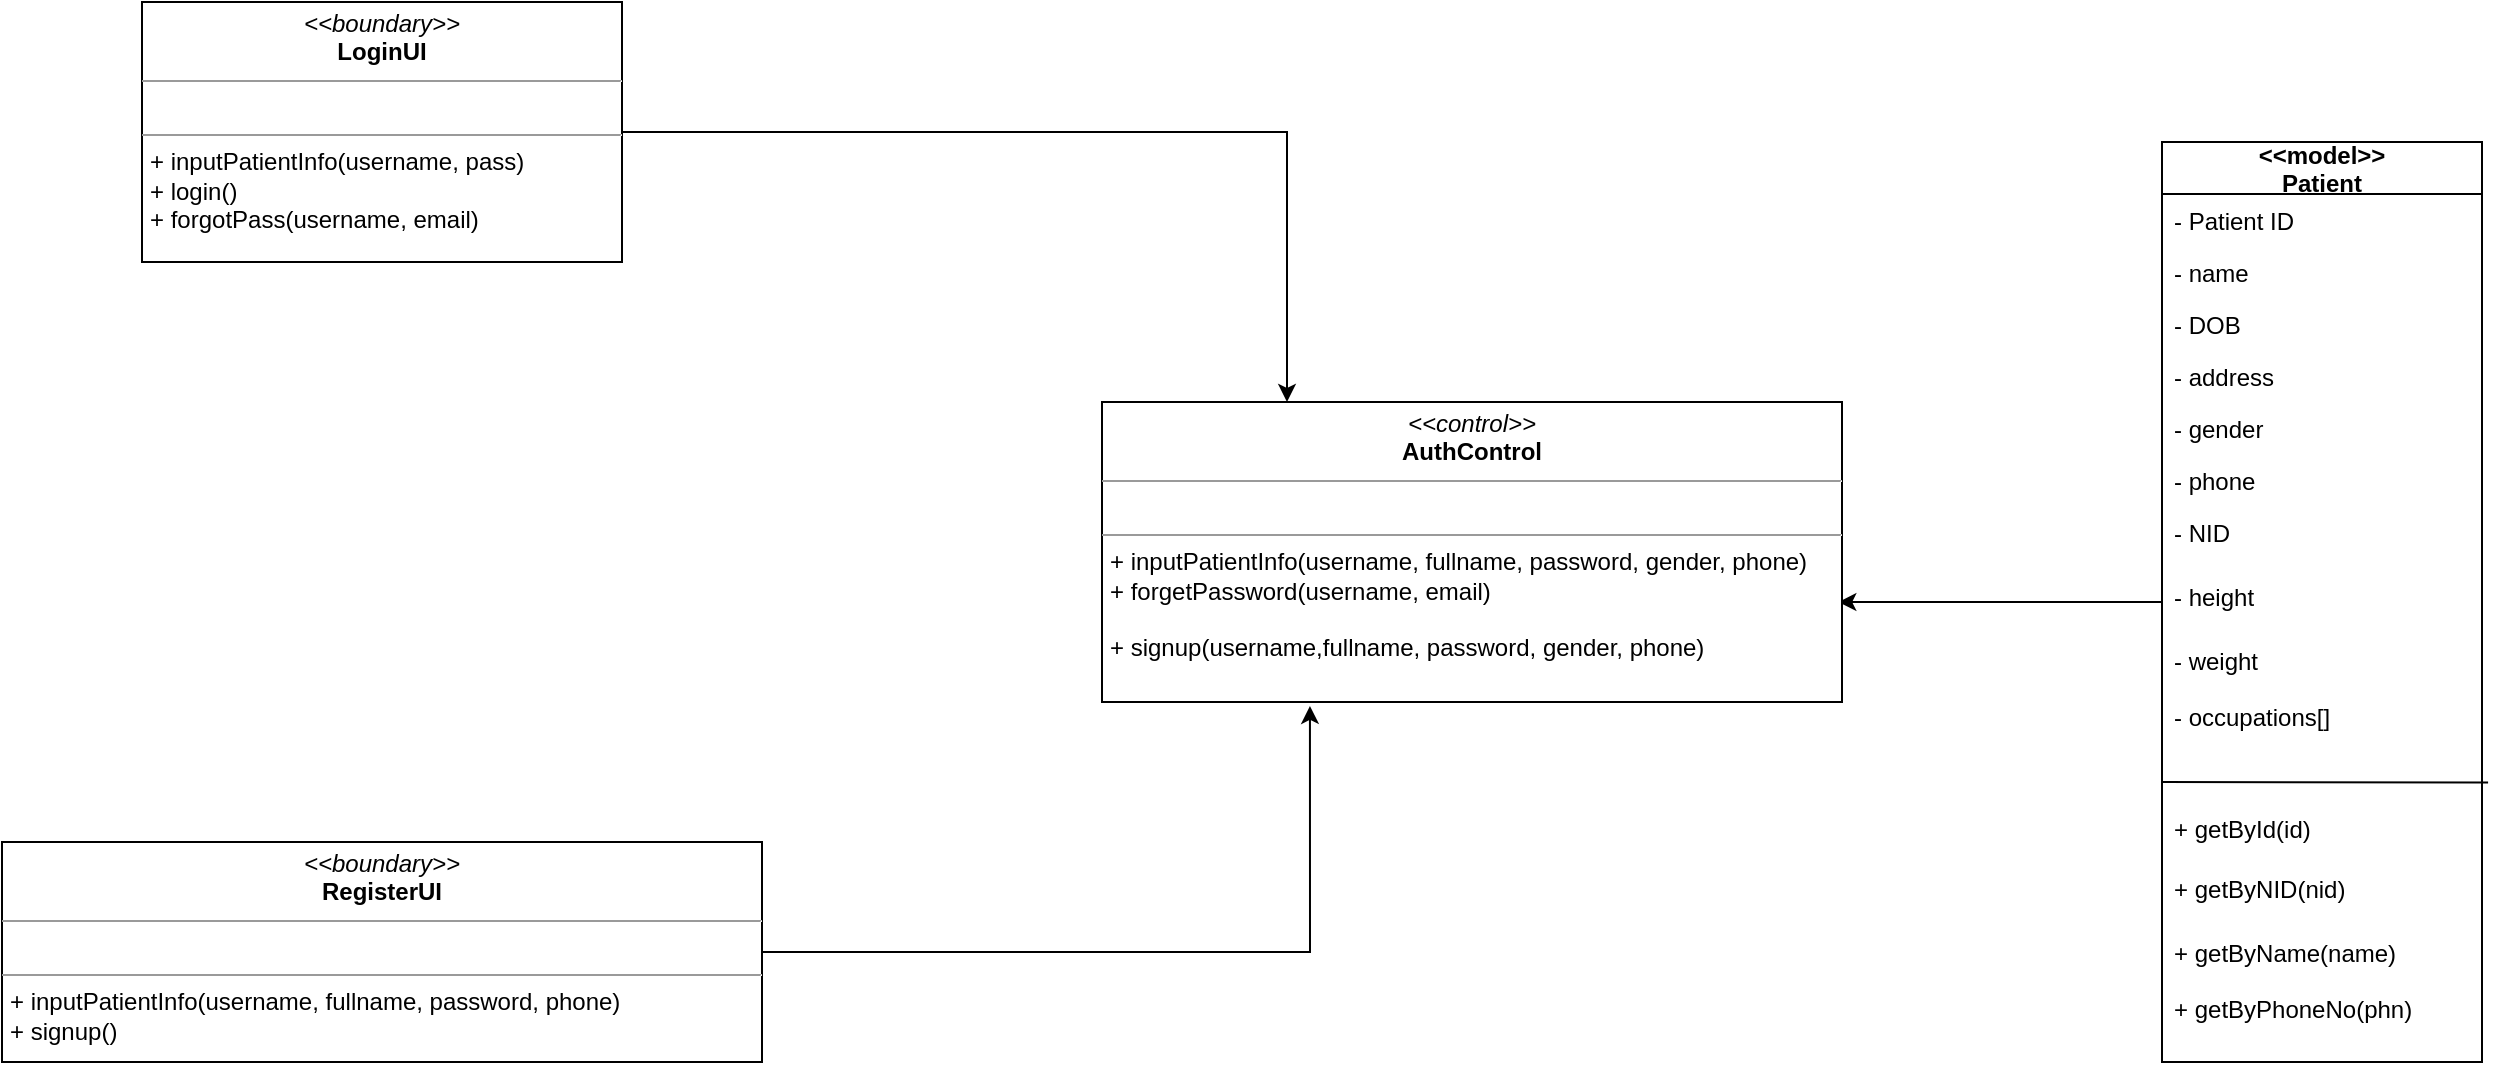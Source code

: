 <mxfile version="21.6.6" type="github" pages="5">
  <diagram id="C5RBs43oDa-KdzZeNtuy" name="Authentication">
    <mxGraphModel dx="1434" dy="765" grid="1" gridSize="10" guides="1" tooltips="1" connect="1" arrows="1" fold="1" page="1" pageScale="1" pageWidth="827" pageHeight="1169" math="0" shadow="0">
      <root>
        <mxCell id="WIyWlLk6GJQsqaUBKTNV-0" />
        <mxCell id="WIyWlLk6GJQsqaUBKTNV-1" parent="WIyWlLk6GJQsqaUBKTNV-0" />
        <mxCell id="mSFiGJsHrSfHygWMSeKw-2" style="edgeStyle=orthogonalEdgeStyle;rounded=0;orthogonalLoop=1;jettySize=auto;html=1;entryX=0.995;entryY=0.667;entryDx=0;entryDy=0;entryPerimeter=0;" parent="WIyWlLk6GJQsqaUBKTNV-1" source="ouerLZBTuXJicgJi_KRU-0" target="ouerLZBTuXJicgJi_KRU-24" edge="1">
          <mxGeometry relative="1" as="geometry" />
        </mxCell>
        <mxCell id="ouerLZBTuXJicgJi_KRU-0" value="&lt;&lt;model&gt;&gt;&#xa;Patient" style="swimlane;fontStyle=1;align=center;verticalAlign=middle;childLayout=stackLayout;horizontal=1;startSize=26;horizontalStack=0;resizeParent=1;resizeLast=0;collapsible=1;marginBottom=0;rounded=0;shadow=0;strokeWidth=1;" parent="WIyWlLk6GJQsqaUBKTNV-1" vertex="1">
          <mxGeometry x="1160" y="290" width="160" height="460" as="geometry">
            <mxRectangle x="130" y="380" width="160" height="26" as="alternateBounds" />
          </mxGeometry>
        </mxCell>
        <mxCell id="ouerLZBTuXJicgJi_KRU-1" value="- Patient ID&#xa;" style="text;align=left;verticalAlign=top;spacingLeft=4;spacingRight=4;overflow=hidden;rotatable=0;points=[[0,0.5],[1,0.5]];portConstraint=eastwest;" parent="ouerLZBTuXJicgJi_KRU-0" vertex="1">
          <mxGeometry y="26" width="160" height="26" as="geometry" />
        </mxCell>
        <mxCell id="ouerLZBTuXJicgJi_KRU-2" value="- name" style="text;align=left;verticalAlign=top;spacingLeft=4;spacingRight=4;overflow=hidden;rotatable=0;points=[[0,0.5],[1,0.5]];portConstraint=eastwest;rounded=0;shadow=0;html=0;" parent="ouerLZBTuXJicgJi_KRU-0" vertex="1">
          <mxGeometry y="52" width="160" height="26" as="geometry" />
        </mxCell>
        <mxCell id="ouerLZBTuXJicgJi_KRU-3" value="- DOB" style="text;align=left;verticalAlign=top;spacingLeft=4;spacingRight=4;overflow=hidden;rotatable=0;points=[[0,0.5],[1,0.5]];portConstraint=eastwest;" parent="ouerLZBTuXJicgJi_KRU-0" vertex="1">
          <mxGeometry y="78" width="160" height="26" as="geometry" />
        </mxCell>
        <mxCell id="ouerLZBTuXJicgJi_KRU-4" value="- address" style="text;align=left;verticalAlign=top;spacingLeft=4;spacingRight=4;overflow=hidden;rotatable=0;points=[[0,0.5],[1,0.5]];portConstraint=eastwest;rounded=0;shadow=0;html=0;" parent="ouerLZBTuXJicgJi_KRU-0" vertex="1">
          <mxGeometry y="104" width="160" height="26" as="geometry" />
        </mxCell>
        <mxCell id="ouerLZBTuXJicgJi_KRU-5" value="- gender" style="text;align=left;verticalAlign=top;spacingLeft=4;spacingRight=4;overflow=hidden;rotatable=0;points=[[0,0.5],[1,0.5]];portConstraint=eastwest;rounded=0;shadow=0;html=0;" parent="ouerLZBTuXJicgJi_KRU-0" vertex="1">
          <mxGeometry y="130" width="160" height="26" as="geometry" />
        </mxCell>
        <mxCell id="ouerLZBTuXJicgJi_KRU-6" value="- phone" style="text;align=left;verticalAlign=top;spacingLeft=4;spacingRight=4;overflow=hidden;rotatable=0;points=[[0,0.5],[1,0.5]];portConstraint=eastwest;rounded=0;shadow=0;html=0;" parent="ouerLZBTuXJicgJi_KRU-0" vertex="1">
          <mxGeometry y="156" width="160" height="26" as="geometry" />
        </mxCell>
        <mxCell id="ouerLZBTuXJicgJi_KRU-7" value="- NID&#xa;" style="text;align=left;verticalAlign=top;spacingLeft=4;spacingRight=4;overflow=hidden;rotatable=0;points=[[0,0.5],[1,0.5]];portConstraint=eastwest;rounded=0;shadow=0;html=0;" parent="ouerLZBTuXJicgJi_KRU-0" vertex="1">
          <mxGeometry y="182" width="160" height="32" as="geometry" />
        </mxCell>
        <mxCell id="ouerLZBTuXJicgJi_KRU-8" value="- height&#xa;" style="text;align=left;verticalAlign=top;spacingLeft=4;spacingRight=4;overflow=hidden;rotatable=0;points=[[0,0.5],[1,0.5]];portConstraint=eastwest;rounded=0;shadow=0;html=0;" parent="ouerLZBTuXJicgJi_KRU-0" vertex="1">
          <mxGeometry y="214" width="160" height="32" as="geometry" />
        </mxCell>
        <mxCell id="ouerLZBTuXJicgJi_KRU-10" value="- weight&#xa;&#xa;- occupations[]&#xa;" style="text;align=left;verticalAlign=top;spacingLeft=4;spacingRight=4;overflow=hidden;rotatable=0;points=[[0,0.5],[1,0.5]];portConstraint=eastwest;rounded=0;shadow=0;html=0;" parent="ouerLZBTuXJicgJi_KRU-0" vertex="1">
          <mxGeometry y="246" width="160" height="84" as="geometry" />
        </mxCell>
        <mxCell id="ouerLZBTuXJicgJi_KRU-16" value="" style="endArrow=none;html=1;rounded=0;entryX=1.019;entryY=0.884;entryDx=0;entryDy=0;entryPerimeter=0;" parent="ouerLZBTuXJicgJi_KRU-0" target="ouerLZBTuXJicgJi_KRU-10" edge="1">
          <mxGeometry width="50" height="50" relative="1" as="geometry">
            <mxPoint y="320" as="sourcePoint" />
            <mxPoint x="50" y="270" as="targetPoint" />
          </mxGeometry>
        </mxCell>
        <mxCell id="ouerLZBTuXJicgJi_KRU-11" value="+ getById(id)" style="text;align=left;verticalAlign=top;spacingLeft=4;spacingRight=4;overflow=hidden;rotatable=0;points=[[0,0.5],[1,0.5]];portConstraint=eastwest;rounded=0;shadow=0;html=0;" parent="ouerLZBTuXJicgJi_KRU-0" vertex="1">
          <mxGeometry y="330" width="160" height="30" as="geometry" />
        </mxCell>
        <mxCell id="ouerLZBTuXJicgJi_KRU-12" value="+ getByNID(nid)" style="text;align=left;verticalAlign=top;spacingLeft=4;spacingRight=4;overflow=hidden;rotatable=0;points=[[0,0.5],[1,0.5]];portConstraint=eastwest;rounded=0;shadow=0;html=0;" parent="ouerLZBTuXJicgJi_KRU-0" vertex="1">
          <mxGeometry y="360" width="160" height="32" as="geometry" />
        </mxCell>
        <mxCell id="ouerLZBTuXJicgJi_KRU-13" value="+ getByName(name)" style="text;align=left;verticalAlign=top;spacingLeft=4;spacingRight=4;overflow=hidden;rotatable=0;points=[[0,0.5],[1,0.5]];portConstraint=eastwest;rounded=0;shadow=0;html=0;" parent="ouerLZBTuXJicgJi_KRU-0" vertex="1">
          <mxGeometry y="392" width="160" height="28" as="geometry" />
        </mxCell>
        <mxCell id="ouerLZBTuXJicgJi_KRU-14" value="+ getByPhoneNo(phn)" style="text;align=left;verticalAlign=top;spacingLeft=4;spacingRight=4;overflow=hidden;rotatable=0;points=[[0,0.5],[1,0.5]];portConstraint=eastwest;rounded=0;shadow=0;html=0;" parent="ouerLZBTuXJicgJi_KRU-0" vertex="1">
          <mxGeometry y="420" width="160" height="32" as="geometry" />
        </mxCell>
        <mxCell id="mSFiGJsHrSfHygWMSeKw-0" style="edgeStyle=orthogonalEdgeStyle;rounded=0;orthogonalLoop=1;jettySize=auto;html=1;entryX=0.25;entryY=0;entryDx=0;entryDy=0;" parent="WIyWlLk6GJQsqaUBKTNV-1" source="ouerLZBTuXJicgJi_KRU-22" target="ouerLZBTuXJicgJi_KRU-24" edge="1">
          <mxGeometry relative="1" as="geometry" />
        </mxCell>
        <mxCell id="ouerLZBTuXJicgJi_KRU-22" value="&lt;p style=&quot;margin:0px;margin-top:4px;text-align:center;&quot;&gt;&lt;i&gt;&amp;lt;&amp;lt;boundary&amp;gt;&amp;gt;&lt;/i&gt;&lt;br&gt;&lt;b&gt;LoginUI&lt;/b&gt;&lt;/p&gt;&lt;hr size=&quot;1&quot;&gt;&lt;p style=&quot;margin:0px;margin-left:4px;&quot;&gt;&lt;br&gt;&lt;/p&gt;&lt;hr size=&quot;1&quot;&gt;&lt;p style=&quot;margin:0px;margin-left:4px;&quot;&gt;+ inputPatientInfo(username, pass)&lt;/p&gt;&lt;p style=&quot;margin:0px;margin-left:4px;&quot;&gt;+ login()&lt;/p&gt;&lt;p style=&quot;margin:0px;margin-left:4px;&quot;&gt;+ forgotPass(username, email)&lt;/p&gt;&lt;p style=&quot;margin:0px;margin-left:4px;&quot;&gt;&lt;br&gt;&lt;/p&gt;" style="verticalAlign=top;align=left;overflow=fill;fontSize=12;fontFamily=Helvetica;html=1;" parent="WIyWlLk6GJQsqaUBKTNV-1" vertex="1">
          <mxGeometry x="150" y="220" width="240" height="130" as="geometry" />
        </mxCell>
        <mxCell id="mSFiGJsHrSfHygWMSeKw-1" style="edgeStyle=orthogonalEdgeStyle;rounded=0;orthogonalLoop=1;jettySize=auto;html=1;entryX=0.281;entryY=1.013;entryDx=0;entryDy=0;entryPerimeter=0;" parent="WIyWlLk6GJQsqaUBKTNV-1" source="ouerLZBTuXJicgJi_KRU-23" target="ouerLZBTuXJicgJi_KRU-24" edge="1">
          <mxGeometry relative="1" as="geometry" />
        </mxCell>
        <mxCell id="ouerLZBTuXJicgJi_KRU-23" value="&lt;p style=&quot;margin:0px;margin-top:4px;text-align:center;&quot;&gt;&lt;i&gt;&amp;lt;&amp;lt;boundary&amp;gt;&amp;gt;&lt;/i&gt;&lt;br&gt;&lt;b&gt;RegisterUI&lt;/b&gt;&lt;/p&gt;&lt;hr size=&quot;1&quot;&gt;&lt;p style=&quot;margin:0px;margin-left:4px;&quot;&gt;&lt;br&gt;&lt;/p&gt;&lt;hr size=&quot;1&quot;&gt;&lt;p style=&quot;margin:0px;margin-left:4px;&quot;&gt;+ inputPatientInfo(username, fullname, password, phone)&lt;/p&gt;&lt;p style=&quot;margin:0px;margin-left:4px;&quot;&gt;+ signup()&lt;/p&gt;" style="verticalAlign=top;align=left;overflow=fill;fontSize=12;fontFamily=Helvetica;html=1;" parent="WIyWlLk6GJQsqaUBKTNV-1" vertex="1">
          <mxGeometry x="80" y="640" width="380" height="110" as="geometry" />
        </mxCell>
        <mxCell id="ouerLZBTuXJicgJi_KRU-24" value="&lt;p style=&quot;margin:0px;margin-top:4px;text-align:center;&quot;&gt;&lt;i&gt;&amp;lt;&amp;lt;control&amp;gt;&amp;gt;&lt;/i&gt;&lt;br&gt;&lt;b&gt;AuthControl&lt;/b&gt;&lt;/p&gt;&lt;hr size=&quot;1&quot;&gt;&lt;p style=&quot;margin:0px;margin-left:4px;&quot;&gt;&lt;br&gt;&lt;/p&gt;&lt;hr size=&quot;1&quot;&gt;&lt;p style=&quot;margin:0px;margin-left:4px;&quot;&gt;+ inputPatientInfo(username, fullname, password, gender, phone)&lt;/p&gt;&lt;p style=&quot;margin:0px;margin-left:4px;&quot;&gt;+ forgetPassword(username, email)&lt;/p&gt;&lt;p style=&quot;margin:0px;margin-left:4px;&quot;&gt;&lt;br&gt;&lt;/p&gt;&lt;p style=&quot;margin:0px;margin-left:4px;&quot;&gt;+ signup(username,fullname, password, gender, phone)&lt;/p&gt;" style="verticalAlign=top;align=left;overflow=fill;fontSize=12;fontFamily=Helvetica;html=1;" parent="WIyWlLk6GJQsqaUBKTNV-1" vertex="1">
          <mxGeometry x="630" y="420" width="370" height="150" as="geometry" />
        </mxCell>
      </root>
    </mxGraphModel>
  </diagram>
  <diagram id="90BwVWJfoiFmS7jmwn2u" name="Search">
    <mxGraphModel dx="1434" dy="765" grid="1" gridSize="10" guides="1" tooltips="1" connect="1" arrows="1" fold="1" page="1" pageScale="1" pageWidth="850" pageHeight="1100" math="0" shadow="0">
      <root>
        <mxCell id="0" />
        <mxCell id="1" parent="0" />
        <mxCell id="DYPxfwgayY07thLflfDZ-1" value="&lt;&lt;view&gt;&gt;&#xa;SearchUI&#xa;" style="swimlane;fontStyle=1;align=center;verticalAlign=middle;childLayout=stackLayout;horizontal=1;startSize=26;horizontalStack=0;resizeParent=1;resizeLast=0;collapsible=1;marginBottom=0;rounded=0;shadow=0;strokeWidth=1;spacing=6;spacingTop=12;" parent="1" vertex="1">
          <mxGeometry x="40" y="70" width="270" height="340" as="geometry">
            <mxRectangle x="230" y="140" width="160" height="26" as="alternateBounds" />
          </mxGeometry>
        </mxCell>
        <mxCell id="DYPxfwgayY07thLflfDZ-2" value="" style="line;html=1;strokeWidth=1;align=left;verticalAlign=middle;spacingTop=-1;spacingLeft=3;spacingRight=3;rotatable=0;labelPosition=right;points=[];portConstraint=eastwest;" parent="DYPxfwgayY07thLflfDZ-1" vertex="1">
          <mxGeometry y="26" width="270" height="8" as="geometry" />
        </mxCell>
        <mxCell id="DYPxfwgayY07thLflfDZ-3" value="+inputName()&#xa;&#xa;+ selectSpeciality()&#xa;&#xa;+ selectLocation()&#xa;&#xa;+ selectSymptom()&#xa;&#xa;+ selectHospital()&#xa;&#xa;+ selectGender()" style="text;align=left;verticalAlign=top;spacingLeft=4;spacingRight=4;overflow=hidden;rotatable=0;points=[[0,0.5],[1,0.5]];portConstraint=eastwest;" parent="DYPxfwgayY07thLflfDZ-1" vertex="1">
          <mxGeometry y="34" width="270" height="176" as="geometry" />
        </mxCell>
        <mxCell id="4tIJRRfcUaRdHpvq3RzD-19" value="" style="endArrow=none;html=1;rounded=0;" parent="DYPxfwgayY07thLflfDZ-1" edge="1">
          <mxGeometry width="50" height="50" relative="1" as="geometry">
            <mxPoint y="210" as="sourcePoint" />
            <mxPoint x="270" y="210" as="targetPoint" />
            <Array as="points">
              <mxPoint x="30" y="210" />
            </Array>
          </mxGeometry>
        </mxCell>
        <mxCell id="DYPxfwgayY07thLflfDZ-10" value="+viewSearchResults()&#xa;&#xa;+search(Speciality, Location, Symptom, Hospital)" style="text;align=left;verticalAlign=top;spacingLeft=4;spacingRight=4;overflow=hidden;rotatable=0;points=[[0,0.5],[1,0.5]];portConstraint=eastwest;" parent="DYPxfwgayY07thLflfDZ-1" vertex="1">
          <mxGeometry y="210" width="270" height="80" as="geometry" />
        </mxCell>
        <mxCell id="9JgbJdfANQ0KhbxYy4nV-2" value="" style="rounded=0;whiteSpace=wrap;html=1;" parent="1" vertex="1">
          <mxGeometry x="990" y="70" width="230" height="420" as="geometry" />
        </mxCell>
        <mxCell id="9JgbJdfANQ0KhbxYy4nV-3" value="" style="endArrow=none;html=1;rounded=0;" parent="1" edge="1">
          <mxGeometry width="50" height="50" relative="1" as="geometry">
            <mxPoint x="990" y="120" as="sourcePoint" />
            <mxPoint x="1220.0" y="120" as="targetPoint" />
            <Array as="points">
              <mxPoint x="1110" y="120" />
              <mxPoint x="1220" y="120" />
            </Array>
          </mxGeometry>
        </mxCell>
        <mxCell id="9JgbJdfANQ0KhbxYy4nV-4" value="&amp;lt;&amp;lt;model&amp;gt;&amp;gt;" style="text;html=1;strokeColor=none;fillColor=none;align=center;verticalAlign=middle;whiteSpace=wrap;rounded=0;" parent="1" vertex="1">
          <mxGeometry x="1075" y="80" width="60" height="20" as="geometry" />
        </mxCell>
        <mxCell id="9JgbJdfANQ0KhbxYy4nV-6" value="Doctor" style="text;html=1;strokeColor=none;fillColor=none;align=center;verticalAlign=middle;whiteSpace=wrap;rounded=0;" parent="1" vertex="1">
          <mxGeometry x="1075" y="100" width="60" height="20" as="geometry" />
        </mxCell>
        <mxCell id="9JgbJdfANQ0KhbxYy4nV-8" value="" style="rounded=0;whiteSpace=wrap;html=1;" parent="1" vertex="1">
          <mxGeometry x="570" y="520" width="180" height="140" as="geometry" />
        </mxCell>
        <mxCell id="9JgbJdfANQ0KhbxYy4nV-9" value="" style="endArrow=none;html=1;rounded=0;" parent="1" target="9JgbJdfANQ0KhbxYy4nV-8" edge="1">
          <mxGeometry width="50" height="50" relative="1" as="geometry">
            <mxPoint x="570" y="570" as="sourcePoint" />
            <mxPoint x="620" y="520" as="targetPoint" />
            <Array as="points">
              <mxPoint x="750" y="570" />
            </Array>
          </mxGeometry>
        </mxCell>
        <mxCell id="9JgbJdfANQ0KhbxYy4nV-11" value="&amp;lt;&amp;lt;model&amp;gt;&amp;gt;" style="text;html=1;strokeColor=none;fillColor=none;align=center;verticalAlign=middle;whiteSpace=wrap;rounded=0;" parent="1" vertex="1">
          <mxGeometry x="625" y="520" width="60" height="20" as="geometry" />
        </mxCell>
        <mxCell id="9JgbJdfANQ0KhbxYy4nV-12" value="Symptom" style="text;html=1;strokeColor=none;fillColor=none;align=center;verticalAlign=middle;whiteSpace=wrap;rounded=0;" parent="1" vertex="1">
          <mxGeometry x="625" y="540" width="60" height="20" as="geometry" />
        </mxCell>
        <mxCell id="9JgbJdfANQ0KhbxYy4nV-15" value="- symptom" style="text;html=1;strokeColor=none;fillColor=none;align=left;verticalAlign=middle;whiteSpace=wrap;rounded=0;" parent="1" vertex="1">
          <mxGeometry x="570" y="570" width="180" height="20" as="geometry" />
        </mxCell>
        <mxCell id="9JgbJdfANQ0KhbxYy4nV-16" value="- speciality[]" style="text;html=1;strokeColor=none;fillColor=none;align=left;verticalAlign=middle;whiteSpace=wrap;rounded=0;" parent="1" vertex="1">
          <mxGeometry x="570" y="590" width="180" height="20" as="geometry" />
        </mxCell>
        <mxCell id="9JgbJdfANQ0KhbxYy4nV-17" value="" style="endArrow=none;html=1;rounded=0;" parent="1" edge="1">
          <mxGeometry width="50" height="50" relative="1" as="geometry">
            <mxPoint x="570" y="620" as="sourcePoint" />
            <mxPoint x="750.0" y="620.0" as="targetPoint" />
            <Array as="points">
              <mxPoint x="750" y="620" />
            </Array>
          </mxGeometry>
        </mxCell>
        <mxCell id="9JgbJdfANQ0KhbxYy4nV-19" value="+ getSpeciality(symptom)" style="text;html=1;strokeColor=none;fillColor=none;align=left;verticalAlign=middle;whiteSpace=wrap;rounded=0;" parent="1" vertex="1">
          <mxGeometry x="570" y="630" width="180" height="20" as="geometry" />
        </mxCell>
        <mxCell id="9JgbJdfANQ0KhbxYy4nV-21" value="- Doctor ID" style="text;html=1;strokeColor=none;fillColor=none;align=left;verticalAlign=middle;whiteSpace=wrap;rounded=0;" parent="1" vertex="1">
          <mxGeometry x="990" y="130" width="230" height="20" as="geometry" />
        </mxCell>
        <mxCell id="9JgbJdfANQ0KhbxYy4nV-22" value="- Name" style="text;html=1;strokeColor=none;fillColor=none;align=left;verticalAlign=middle;whiteSpace=wrap;rounded=0;" parent="1" vertex="1">
          <mxGeometry x="990" y="150" width="230" height="20" as="geometry" />
        </mxCell>
        <mxCell id="9JgbJdfANQ0KhbxYy4nV-23" value="- Speciality" style="text;html=1;strokeColor=none;fillColor=none;align=left;verticalAlign=middle;whiteSpace=wrap;rounded=0;" parent="1" vertex="1">
          <mxGeometry x="990" y="190" width="230" height="20" as="geometry" />
        </mxCell>
        <mxCell id="9JgbJdfANQ0KhbxYy4nV-24" value="- Gender" style="text;html=1;strokeColor=none;fillColor=none;align=left;verticalAlign=middle;whiteSpace=wrap;rounded=0;" parent="1" vertex="1">
          <mxGeometry x="990" y="210" width="230" height="20" as="geometry" />
        </mxCell>
        <mxCell id="9JgbJdfANQ0KhbxYy4nV-25" value="- Chamber location[]" style="text;html=1;strokeColor=none;fillColor=none;align=left;verticalAlign=middle;whiteSpace=wrap;rounded=0;" parent="1" vertex="1">
          <mxGeometry x="990" y="230" width="230" height="20" as="geometry" />
        </mxCell>
        <mxCell id="4tIJRRfcUaRdHpvq3RzD-4" style="edgeStyle=orthogonalEdgeStyle;rounded=0;orthogonalLoop=1;jettySize=auto;html=1;entryX=1.011;entryY=0.649;entryDx=0;entryDy=0;entryPerimeter=0;" parent="1" source="9JgbJdfANQ0KhbxYy4nV-26" target="9JgbJdfANQ0KhbxYy4nV-36" edge="1">
          <mxGeometry relative="1" as="geometry" />
        </mxCell>
        <mxCell id="9JgbJdfANQ0KhbxYy4nV-26" value="- Affiliated Hospital" style="text;html=1;strokeColor=none;fillColor=none;align=left;verticalAlign=middle;whiteSpace=wrap;rounded=0;" parent="1" vertex="1">
          <mxGeometry x="990" y="250" width="230" height="20" as="geometry" />
        </mxCell>
        <mxCell id="9JgbJdfANQ0KhbxYy4nV-27" value="- Degree[]" style="text;html=1;strokeColor=none;fillColor=none;align=left;verticalAlign=middle;whiteSpace=wrap;rounded=0;" parent="1" vertex="1">
          <mxGeometry x="990" y="270" width="230" height="20" as="geometry" />
        </mxCell>
        <mxCell id="9JgbJdfANQ0KhbxYy4nV-33" value="&lt;&lt;control&gt;&gt;&#xa;SearchUI&#xa;" style="swimlane;fontStyle=1;align=center;verticalAlign=middle;childLayout=stackLayout;horizontal=1;startSize=26;horizontalStack=0;resizeParent=1;resizeLast=0;collapsible=1;marginBottom=0;rounded=0;shadow=0;strokeWidth=1;spacing=6;spacingTop=12;" parent="1" vertex="1">
          <mxGeometry x="480" y="70" width="360" height="210" as="geometry">
            <mxRectangle x="230" y="140" width="160" height="26" as="alternateBounds" />
          </mxGeometry>
        </mxCell>
        <mxCell id="9JgbJdfANQ0KhbxYy4nV-34" value="" style="line;html=1;strokeWidth=1;align=left;verticalAlign=middle;spacingTop=-1;spacingLeft=3;spacingRight=3;rotatable=0;labelPosition=right;points=[];portConstraint=eastwest;" parent="9JgbJdfANQ0KhbxYy4nV-33" vertex="1">
          <mxGeometry y="26" width="360" height="8" as="geometry" />
        </mxCell>
        <mxCell id="9JgbJdfANQ0KhbxYy4nV-36" value="+searchSpeciality(speciality)&#xa;&#xa;+searchLocation(location)&#xa;&#xa;+searchSymptom(symptom)&#xa;&#xa;+searchHospital(hospital)&#xa;&#xa;+searchGender(gender)&#xa;&#xa;+retrieveDoctor(Speciality, Location, Symptom, Hospital, Gender)" style="text;align=left;verticalAlign=top;spacingLeft=4;spacingRight=4;overflow=hidden;rotatable=0;points=[[0,0.5],[1,0.5]];portConstraint=eastwest;" parent="9JgbJdfANQ0KhbxYy4nV-33" vertex="1">
          <mxGeometry y="34" width="360" height="176" as="geometry" />
        </mxCell>
        <mxCell id="4tIJRRfcUaRdHpvq3RzD-3" style="edgeStyle=orthogonalEdgeStyle;rounded=0;orthogonalLoop=1;jettySize=auto;html=1;entryX=0.008;entryY=0.301;entryDx=0;entryDy=0;entryPerimeter=0;" parent="1" source="DYPxfwgayY07thLflfDZ-3" target="9JgbJdfANQ0KhbxYy4nV-36" edge="1">
          <mxGeometry relative="1" as="geometry" />
        </mxCell>
        <mxCell id="4tIJRRfcUaRdHpvq3RzD-5" value="- Domain" style="text;html=1;strokeColor=none;fillColor=none;align=left;verticalAlign=middle;whiteSpace=wrap;rounded=0;" parent="1" vertex="1">
          <mxGeometry x="990" y="170" width="230" height="20" as="geometry" />
        </mxCell>
        <mxCell id="4tIJRRfcUaRdHpvq3RzD-9" value="" style="endArrow=none;html=1;rounded=0;" parent="1" target="9JgbJdfANQ0KhbxYy4nV-2" edge="1">
          <mxGeometry width="50" height="50" relative="1" as="geometry">
            <mxPoint x="990" y="310" as="sourcePoint" />
            <mxPoint x="1040" y="260" as="targetPoint" />
            <Array as="points">
              <mxPoint x="1220" y="310" />
            </Array>
          </mxGeometry>
        </mxCell>
        <mxCell id="4tIJRRfcUaRdHpvq3RzD-12" value="+ getByName(name)" style="text;html=1;strokeColor=none;fillColor=none;align=left;verticalAlign=middle;whiteSpace=wrap;rounded=0;" parent="1" vertex="1">
          <mxGeometry x="990" y="310" width="230" height="30" as="geometry" />
        </mxCell>
        <mxCell id="4tIJRRfcUaRdHpvq3RzD-13" value="+ getByLocation(location)" style="text;html=1;strokeColor=none;fillColor=none;align=left;verticalAlign=middle;whiteSpace=wrap;rounded=0;" parent="1" vertex="1">
          <mxGeometry x="990" y="340" width="230" height="30" as="geometry" />
        </mxCell>
        <mxCell id="4tIJRRfcUaRdHpvq3RzD-15" value="+ getByGender(gender)" style="text;html=1;strokeColor=none;fillColor=none;align=left;verticalAlign=middle;whiteSpace=wrap;rounded=0;" parent="1" vertex="1">
          <mxGeometry x="990" y="370" width="230" height="30" as="geometry" />
        </mxCell>
        <mxCell id="4tIJRRfcUaRdHpvq3RzD-16" value="+ getByHospital(hospital)" style="text;html=1;strokeColor=none;fillColor=none;align=left;verticalAlign=middle;whiteSpace=wrap;rounded=0;" parent="1" vertex="1">
          <mxGeometry x="990" y="400" width="230" height="30" as="geometry" />
        </mxCell>
        <mxCell id="4tIJRRfcUaRdHpvq3RzD-17" value="+ getBySpeciality(speciality)" style="text;html=1;strokeColor=none;fillColor=none;align=left;verticalAlign=middle;whiteSpace=wrap;rounded=0;" parent="1" vertex="1">
          <mxGeometry x="990" y="430" width="230" height="30" as="geometry" />
        </mxCell>
        <mxCell id="4tIJRRfcUaRdHpvq3RzD-18" value="+ getByDomain(domain)" style="text;html=1;strokeColor=none;fillColor=none;align=left;verticalAlign=middle;whiteSpace=wrap;rounded=0;" parent="1" vertex="1">
          <mxGeometry x="990" y="460" width="230" height="30" as="geometry" />
        </mxCell>
        <mxCell id="5OhWy-YKwDeAVPgpaVAr-2" value="" style="endArrow=classic;html=1;rounded=0;entryX=0.483;entryY=1.02;entryDx=0;entryDy=0;entryPerimeter=0;exitX=0.474;exitY=0.002;exitDx=0;exitDy=0;exitPerimeter=0;" parent="1" source="9JgbJdfANQ0KhbxYy4nV-8" target="9JgbJdfANQ0KhbxYy4nV-36" edge="1">
          <mxGeometry width="50" height="50" relative="1" as="geometry">
            <mxPoint x="654" y="480" as="sourcePoint" />
            <mxPoint x="639.6" y="450" as="targetPoint" />
          </mxGeometry>
        </mxCell>
      </root>
    </mxGraphModel>
  </diagram>
  <diagram id="4tyRYNs6lP_VQwVB6I-c" name="Appointment">
    <mxGraphModel dx="1434" dy="765" grid="1" gridSize="10" guides="1" tooltips="1" connect="1" arrows="1" fold="1" page="1" pageScale="1" pageWidth="850" pageHeight="1100" math="0" shadow="0">
      <root>
        <mxCell id="0" />
        <mxCell id="1" parent="0" />
        <mxCell id="3iozVb5vcWy_gj1f75FB-11" style="edgeStyle=orthogonalEdgeStyle;rounded=0;orthogonalLoop=1;jettySize=auto;html=1;entryX=1.013;entryY=0.533;entryDx=0;entryDy=0;entryPerimeter=0;" parent="1" source="NdhS8b43Ejj1a18yJw5R-2" target="TOoFE11WURXNayZBD-dh-5" edge="1">
          <mxGeometry relative="1" as="geometry" />
        </mxCell>
        <mxCell id="NdhS8b43Ejj1a18yJw5R-2" value="" style="rounded=0;whiteSpace=wrap;html=1;" parent="1" vertex="1">
          <mxGeometry x="800" y="170" width="210" height="210" as="geometry" />
        </mxCell>
        <mxCell id="QfA7BQt6moT_DF0dY41K-1" value="&amp;lt;&amp;lt;model&amp;gt;&amp;gt;&lt;br&gt;Appointment" style="text;html=1;strokeColor=none;fillColor=none;align=center;verticalAlign=middle;whiteSpace=wrap;rounded=0;" parent="1" vertex="1">
          <mxGeometry x="875" y="170" width="60" height="30" as="geometry" />
        </mxCell>
        <mxCell id="QfA7BQt6moT_DF0dY41K-2" value="" style="endArrow=none;html=1;rounded=0;entryX=0.999;entryY=0.054;entryDx=0;entryDy=0;entryPerimeter=0;" parent="1" edge="1">
          <mxGeometry width="50" height="50" relative="1" as="geometry">
            <mxPoint x="800" y="199.31" as="sourcePoint" />
            <mxPoint x="1010.0" y="199.31" as="targetPoint" />
          </mxGeometry>
        </mxCell>
        <mxCell id="3iozVb5vcWy_gj1f75FB-12" style="edgeStyle=orthogonalEdgeStyle;rounded=0;orthogonalLoop=1;jettySize=auto;html=1;entryX=-0.014;entryY=0.533;entryDx=0;entryDy=0;entryPerimeter=0;" parent="1" source="t7TTjjB1i-nPR1376dSm-1" target="TOoFE11WURXNayZBD-dh-5" edge="1">
          <mxGeometry relative="1" as="geometry" />
        </mxCell>
        <mxCell id="t7TTjjB1i-nPR1376dSm-1" value="" style="rounded=0;whiteSpace=wrap;html=1;" parent="1" vertex="1">
          <mxGeometry x="20" y="170" width="190" height="110" as="geometry" />
        </mxCell>
        <mxCell id="t7TTjjB1i-nPR1376dSm-2" value="" style="endArrow=none;html=1;rounded=0;" parent="1" edge="1">
          <mxGeometry width="50" height="50" relative="1" as="geometry">
            <mxPoint x="20" y="200" as="sourcePoint" />
            <mxPoint x="210" y="200" as="targetPoint" />
          </mxGeometry>
        </mxCell>
        <mxCell id="t7TTjjB1i-nPR1376dSm-3" value="&amp;lt;&amp;lt;view&amp;gt;&amp;gt;&lt;br&gt;AppointmentUI" style="text;html=1;strokeColor=none;fillColor=none;align=center;verticalAlign=middle;whiteSpace=wrap;rounded=0;" parent="1" vertex="1">
          <mxGeometry x="85" y="170" width="60" height="30" as="geometry" />
        </mxCell>
        <mxCell id="TOoFE11WURXNayZBD-dh-1" value="" style="endArrow=none;html=1;rounded=0;" parent="1" edge="1">
          <mxGeometry width="50" height="50" relative="1" as="geometry">
            <mxPoint x="20" y="210" as="sourcePoint" />
            <mxPoint x="210" y="210" as="targetPoint" />
          </mxGeometry>
        </mxCell>
        <mxCell id="TOoFE11WURXNayZBD-dh-2" value="+ getAvailableSlots()" style="text;html=1;strokeColor=none;fillColor=none;align=left;verticalAlign=middle;whiteSpace=wrap;rounded=0;" parent="1" vertex="1">
          <mxGeometry x="20" y="210" width="190" height="20" as="geometry" />
        </mxCell>
        <mxCell id="TOoFE11WURXNayZBD-dh-3" value="+ inputAppointmentInfo()" style="text;html=1;strokeColor=none;fillColor=none;align=left;verticalAlign=middle;whiteSpace=wrap;rounded=0;" parent="1" vertex="1">
          <mxGeometry x="20" y="230" width="190" height="20" as="geometry" />
        </mxCell>
        <mxCell id="TOoFE11WURXNayZBD-dh-5" value="" style="rounded=0;whiteSpace=wrap;html=1;" parent="1" vertex="1">
          <mxGeometry x="280" y="170" width="320" height="160" as="geometry" />
        </mxCell>
        <mxCell id="TOoFE11WURXNayZBD-dh-7" value="" style="endArrow=none;html=1;rounded=0;" parent="1" edge="1">
          <mxGeometry width="50" height="50" relative="1" as="geometry">
            <mxPoint x="280" y="219.66" as="sourcePoint" />
            <mxPoint x="600" y="219.66" as="targetPoint" />
          </mxGeometry>
        </mxCell>
        <mxCell id="TOoFE11WURXNayZBD-dh-10" value="&amp;lt;&amp;lt;control&amp;gt;&amp;gt;&lt;br&gt;Appointment Controller" style="text;html=1;strokeColor=none;fillColor=none;align=center;verticalAlign=middle;whiteSpace=wrap;rounded=0;" parent="1" vertex="1">
          <mxGeometry x="395" y="180" width="60" height="30" as="geometry" />
        </mxCell>
        <mxCell id="TOoFE11WURXNayZBD-dh-11" value="+ retrieveAvailableSlots(doctorID)" style="text;html=1;strokeColor=none;fillColor=none;align=left;verticalAlign=middle;whiteSpace=wrap;rounded=0;" parent="1" vertex="1">
          <mxGeometry x="280" y="245" width="230" height="25" as="geometry" />
        </mxCell>
        <mxCell id="TOoFE11WURXNayZBD-dh-12" value="+ addAppointment(patientID, doctorID, timeSlot, location)" style="text;html=1;strokeColor=none;fillColor=none;align=left;verticalAlign=middle;whiteSpace=wrap;rounded=0;" parent="1" vertex="1">
          <mxGeometry x="280" y="270" width="320" height="25" as="geometry" />
        </mxCell>
        <mxCell id="TOoFE11WURXNayZBD-dh-13" value="" style="endArrow=none;html=1;rounded=0;" parent="1" edge="1">
          <mxGeometry width="50" height="50" relative="1" as="geometry">
            <mxPoint x="800" y="340" as="sourcePoint" />
            <mxPoint x="1010" y="340" as="targetPoint" />
          </mxGeometry>
        </mxCell>
        <mxCell id="TOoFE11WURXNayZBD-dh-14" value="" style="endArrow=none;html=1;rounded=0;" parent="1" edge="1">
          <mxGeometry width="50" height="50" relative="1" as="geometry">
            <mxPoint x="280" y="229.31" as="sourcePoint" />
            <mxPoint x="600" y="229.31" as="targetPoint" />
          </mxGeometry>
        </mxCell>
        <mxCell id="TOoFE11WURXNayZBD-dh-15" value="- appointmentID" style="text;html=1;strokeColor=none;fillColor=none;align=left;verticalAlign=middle;whiteSpace=wrap;rounded=0;" parent="1" vertex="1">
          <mxGeometry x="800" y="210" width="210" height="20" as="geometry" />
        </mxCell>
        <mxCell id="TOoFE11WURXNayZBD-dh-16" value="- patientID" style="text;html=1;strokeColor=none;fillColor=none;align=left;verticalAlign=middle;whiteSpace=wrap;rounded=0;" parent="1" vertex="1">
          <mxGeometry x="800" y="230" width="210" height="20" as="geometry" />
        </mxCell>
        <mxCell id="TOoFE11WURXNayZBD-dh-17" value="- doctorID" style="text;html=1;strokeColor=none;fillColor=none;align=left;verticalAlign=middle;whiteSpace=wrap;rounded=0;" parent="1" vertex="1">
          <mxGeometry x="800" y="250" width="210" height="20" as="geometry" />
        </mxCell>
        <mxCell id="TOoFE11WURXNayZBD-dh-18" value="- timeSlot" style="text;html=1;strokeColor=none;fillColor=none;align=left;verticalAlign=middle;whiteSpace=wrap;rounded=0;" parent="1" vertex="1">
          <mxGeometry x="800" y="270" width="210" height="20" as="geometry" />
        </mxCell>
        <mxCell id="3iozVb5vcWy_gj1f75FB-1" value="- location" style="text;html=1;strokeColor=none;fillColor=none;align=left;verticalAlign=middle;whiteSpace=wrap;rounded=0;" parent="1" vertex="1">
          <mxGeometry x="800" y="290" width="210" height="20" as="geometry" />
        </mxCell>
        <mxCell id="3iozVb5vcWy_gj1f75FB-2" value="- status" style="text;html=1;strokeColor=none;fillColor=none;align=left;verticalAlign=middle;whiteSpace=wrap;rounded=0;" parent="1" vertex="1">
          <mxGeometry x="800" y="310" width="210" height="20" as="geometry" />
        </mxCell>
        <mxCell id="3iozVb5vcWy_gj1f75FB-10" style="edgeStyle=orthogonalEdgeStyle;rounded=0;orthogonalLoop=1;jettySize=auto;html=1;entryX=0.5;entryY=1;entryDx=0;entryDy=0;" parent="1" source="3iozVb5vcWy_gj1f75FB-3" target="TOoFE11WURXNayZBD-dh-5" edge="1">
          <mxGeometry relative="1" as="geometry" />
        </mxCell>
        <mxCell id="3iozVb5vcWy_gj1f75FB-3" value="" style="rounded=0;whiteSpace=wrap;html=1;" parent="1" vertex="1">
          <mxGeometry x="293.75" y="530" width="292.5" height="260" as="geometry" />
        </mxCell>
        <mxCell id="3iozVb5vcWy_gj1f75FB-4" value="" style="endArrow=none;html=1;rounded=0;" parent="1" edge="1">
          <mxGeometry width="50" height="50" relative="1" as="geometry">
            <mxPoint x="293.75" y="570" as="sourcePoint" />
            <mxPoint x="588.75" y="570" as="targetPoint" />
          </mxGeometry>
        </mxCell>
        <mxCell id="3iozVb5vcWy_gj1f75FB-5" value="&amp;lt;&amp;lt;mode&amp;gt;&amp;gt;&lt;br&gt;Time Slots" style="text;html=1;strokeColor=none;fillColor=none;align=center;verticalAlign=middle;whiteSpace=wrap;rounded=0;" parent="1" vertex="1">
          <mxGeometry x="361.25" y="530" width="60" height="30" as="geometry" />
        </mxCell>
        <mxCell id="3iozVb5vcWy_gj1f75FB-6" value="- doctorID" style="text;html=1;strokeColor=none;fillColor=none;align=left;verticalAlign=middle;whiteSpace=wrap;rounded=0;" parent="1" vertex="1">
          <mxGeometry x="291.25" y="580" width="195" height="20" as="geometry" />
        </mxCell>
        <mxCell id="3iozVb5vcWy_gj1f75FB-7" value="- availableTime[]" style="text;html=1;strokeColor=none;fillColor=none;align=left;verticalAlign=middle;whiteSpace=wrap;rounded=0;" parent="1" vertex="1">
          <mxGeometry x="291.25" y="600" width="195" height="20" as="geometry" />
        </mxCell>
        <mxCell id="3iozVb5vcWy_gj1f75FB-8" value="" style="endArrow=none;html=1;rounded=0;" parent="1" edge="1">
          <mxGeometry width="50" height="50" relative="1" as="geometry">
            <mxPoint x="293.75" y="670" as="sourcePoint" />
            <mxPoint x="588.75" y="670" as="targetPoint" />
          </mxGeometry>
        </mxCell>
        <mxCell id="3iozVb5vcWy_gj1f75FB-9" value="+ getTimeSlots(doctorID)" style="text;html=1;strokeColor=none;fillColor=none;align=left;verticalAlign=middle;whiteSpace=wrap;rounded=0;" parent="1" vertex="1">
          <mxGeometry x="291.25" y="690" width="195" height="20" as="geometry" />
        </mxCell>
        <mxCell id="3iozVb5vcWy_gj1f75FB-13" value="+ retrieveAppointment()" style="text;html=1;strokeColor=none;fillColor=none;align=left;verticalAlign=middle;whiteSpace=wrap;rounded=0;" parent="1" vertex="1">
          <mxGeometry x="280" y="295" width="310" height="20" as="geometry" />
        </mxCell>
        <mxCell id="3iozVb5vcWy_gj1f75FB-15" value="+ getAppointment()" style="text;html=1;strokeColor=none;fillColor=none;align=left;verticalAlign=middle;whiteSpace=wrap;rounded=0;" parent="1" vertex="1">
          <mxGeometry x="800" y="350" width="210" height="20" as="geometry" />
        </mxCell>
        <mxCell id="3iozVb5vcWy_gj1f75FB-16" value="+ showAppointmentInfo()" style="text;html=1;strokeColor=none;fillColor=none;align=left;verticalAlign=middle;whiteSpace=wrap;rounded=0;" parent="1" vertex="1">
          <mxGeometry x="20" y="250" width="190" height="20" as="geometry" />
        </mxCell>
        <mxCell id="MeHtiosd6k1FxCkfDOwj-1" value="+ addAppointment(doctor ID, time slot)" style="text;html=1;strokeColor=none;fillColor=none;align=left;verticalAlign=middle;whiteSpace=wrap;rounded=0;" vertex="1" parent="1">
          <mxGeometry x="293.75" y="720" width="272.5" height="20" as="geometry" />
        </mxCell>
        <mxCell id="MeHtiosd6k1FxCkfDOwj-2" value="- bookedTime[]" style="text;html=1;strokeColor=none;fillColor=none;align=left;verticalAlign=middle;whiteSpace=wrap;rounded=0;" vertex="1" parent="1">
          <mxGeometry x="293.75" y="630" width="195" height="20" as="geometry" />
        </mxCell>
        <mxCell id="MeHtiosd6k1FxCkfDOwj-3" value="+ updateAvailableTime(Doctor ID, time slot)" style="text;html=1;strokeColor=none;fillColor=none;align=left;verticalAlign=middle;whiteSpace=wrap;rounded=0;" vertex="1" parent="1">
          <mxGeometry x="297.5" y="760" width="268.75" height="20" as="geometry" />
        </mxCell>
      </root>
    </mxGraphModel>
  </diagram>
  <diagram id="b4dKi14L8exSI4oGxl9a" name="Doctor Dashboard">
    <mxGraphModel dx="-266" dy="765" grid="1" gridSize="10" guides="1" tooltips="1" connect="1" arrows="1" fold="1" page="1" pageScale="1" pageWidth="850" pageHeight="1100" math="0" shadow="0">
      <root>
        <mxCell id="0" />
        <mxCell id="1" parent="0" />
        <mxCell id="nEaENF9WNAcFBXrvfrjo-7" style="edgeStyle=orthogonalEdgeStyle;rounded=0;orthogonalLoop=1;jettySize=auto;html=1;entryX=1;entryY=0.5;entryDx=0;entryDy=0;" edge="1" parent="1" source="ZDvJnvGeZI3quZu3oyrA-1" target="ym512Or-ztGf-E1aTZjS-7">
          <mxGeometry relative="1" as="geometry" />
        </mxCell>
        <mxCell id="ZDvJnvGeZI3quZu3oyrA-1" value="" style="rounded=0;whiteSpace=wrap;html=1;" vertex="1" parent="1">
          <mxGeometry x="2870" y="95" width="230" height="420" as="geometry" />
        </mxCell>
        <mxCell id="ZDvJnvGeZI3quZu3oyrA-2" value="" style="endArrow=none;html=1;rounded=0;" edge="1" parent="1">
          <mxGeometry width="50" height="50" relative="1" as="geometry">
            <mxPoint x="2870" y="145" as="sourcePoint" />
            <mxPoint x="3100" y="145" as="targetPoint" />
            <Array as="points">
              <mxPoint x="2990" y="145" />
              <mxPoint x="3100" y="145" />
            </Array>
          </mxGeometry>
        </mxCell>
        <mxCell id="ZDvJnvGeZI3quZu3oyrA-3" value="&amp;lt;&amp;lt;model&amp;gt;&amp;gt;" style="text;html=1;strokeColor=none;fillColor=none;align=center;verticalAlign=middle;whiteSpace=wrap;rounded=0;" vertex="1" parent="1">
          <mxGeometry x="2955" y="105" width="60" height="20" as="geometry" />
        </mxCell>
        <mxCell id="ZDvJnvGeZI3quZu3oyrA-4" value="Doctor" style="text;html=1;strokeColor=none;fillColor=none;align=center;verticalAlign=middle;whiteSpace=wrap;rounded=0;" vertex="1" parent="1">
          <mxGeometry x="2955" y="125" width="60" height="20" as="geometry" />
        </mxCell>
        <mxCell id="ZDvJnvGeZI3quZu3oyrA-5" value="- Doctor ID" style="text;html=1;strokeColor=none;fillColor=none;align=left;verticalAlign=middle;whiteSpace=wrap;rounded=0;" vertex="1" parent="1">
          <mxGeometry x="2870" y="155" width="230" height="20" as="geometry" />
        </mxCell>
        <mxCell id="ZDvJnvGeZI3quZu3oyrA-6" value="- Name" style="text;html=1;strokeColor=none;fillColor=none;align=left;verticalAlign=middle;whiteSpace=wrap;rounded=0;" vertex="1" parent="1">
          <mxGeometry x="2870" y="175" width="230" height="20" as="geometry" />
        </mxCell>
        <mxCell id="ZDvJnvGeZI3quZu3oyrA-7" value="- Speciality" style="text;html=1;strokeColor=none;fillColor=none;align=left;verticalAlign=middle;whiteSpace=wrap;rounded=0;" vertex="1" parent="1">
          <mxGeometry x="2870" y="215" width="230" height="20" as="geometry" />
        </mxCell>
        <mxCell id="ZDvJnvGeZI3quZu3oyrA-8" value="- Gender" style="text;html=1;strokeColor=none;fillColor=none;align=left;verticalAlign=middle;whiteSpace=wrap;rounded=0;" vertex="1" parent="1">
          <mxGeometry x="2870" y="235" width="230" height="20" as="geometry" />
        </mxCell>
        <mxCell id="ZDvJnvGeZI3quZu3oyrA-9" value="- Chamber location[]" style="text;html=1;strokeColor=none;fillColor=none;align=left;verticalAlign=middle;whiteSpace=wrap;rounded=0;" vertex="1" parent="1">
          <mxGeometry x="2870" y="255" width="230" height="20" as="geometry" />
        </mxCell>
        <mxCell id="ZDvJnvGeZI3quZu3oyrA-10" value="- Affiliated Hospital" style="text;html=1;strokeColor=none;fillColor=none;align=left;verticalAlign=middle;whiteSpace=wrap;rounded=0;" vertex="1" parent="1">
          <mxGeometry x="2870" y="275" width="230" height="20" as="geometry" />
        </mxCell>
        <mxCell id="ZDvJnvGeZI3quZu3oyrA-11" value="- Degree[]" style="text;html=1;strokeColor=none;fillColor=none;align=left;verticalAlign=middle;whiteSpace=wrap;rounded=0;" vertex="1" parent="1">
          <mxGeometry x="2870" y="295" width="230" height="20" as="geometry" />
        </mxCell>
        <mxCell id="ZDvJnvGeZI3quZu3oyrA-12" value="- Domain" style="text;html=1;strokeColor=none;fillColor=none;align=left;verticalAlign=middle;whiteSpace=wrap;rounded=0;" vertex="1" parent="1">
          <mxGeometry x="2870" y="195" width="230" height="20" as="geometry" />
        </mxCell>
        <mxCell id="ZDvJnvGeZI3quZu3oyrA-13" value="" style="endArrow=none;html=1;rounded=0;" edge="1" parent="1" target="ZDvJnvGeZI3quZu3oyrA-1">
          <mxGeometry width="50" height="50" relative="1" as="geometry">
            <mxPoint x="2870" y="335" as="sourcePoint" />
            <mxPoint x="2920" y="285" as="targetPoint" />
            <Array as="points">
              <mxPoint x="3100" y="335" />
            </Array>
          </mxGeometry>
        </mxCell>
        <mxCell id="ZDvJnvGeZI3quZu3oyrA-14" value="+ getByName(name)" style="text;html=1;strokeColor=none;fillColor=none;align=left;verticalAlign=middle;whiteSpace=wrap;rounded=0;" vertex="1" parent="1">
          <mxGeometry x="2870" y="335" width="230" height="30" as="geometry" />
        </mxCell>
        <mxCell id="ZDvJnvGeZI3quZu3oyrA-15" value="+ getByLocation(location)" style="text;html=1;strokeColor=none;fillColor=none;align=left;verticalAlign=middle;whiteSpace=wrap;rounded=0;" vertex="1" parent="1">
          <mxGeometry x="2870" y="365" width="230" height="30" as="geometry" />
        </mxCell>
        <mxCell id="ZDvJnvGeZI3quZu3oyrA-16" value="+ getByGender(gender)" style="text;html=1;strokeColor=none;fillColor=none;align=left;verticalAlign=middle;whiteSpace=wrap;rounded=0;" vertex="1" parent="1">
          <mxGeometry x="2870" y="395" width="230" height="30" as="geometry" />
        </mxCell>
        <mxCell id="ZDvJnvGeZI3quZu3oyrA-17" value="+ getByHospital(hospital)" style="text;html=1;strokeColor=none;fillColor=none;align=left;verticalAlign=middle;whiteSpace=wrap;rounded=0;" vertex="1" parent="1">
          <mxGeometry x="2870" y="425" width="230" height="30" as="geometry" />
        </mxCell>
        <mxCell id="ZDvJnvGeZI3quZu3oyrA-18" value="+ getBySpeciality(speciality)" style="text;html=1;strokeColor=none;fillColor=none;align=left;verticalAlign=middle;whiteSpace=wrap;rounded=0;" vertex="1" parent="1">
          <mxGeometry x="2870" y="455" width="230" height="30" as="geometry" />
        </mxCell>
        <mxCell id="ZDvJnvGeZI3quZu3oyrA-19" value="+ getByDomain(domain)" style="text;html=1;strokeColor=none;fillColor=none;align=left;verticalAlign=middle;whiteSpace=wrap;rounded=0;" vertex="1" parent="1">
          <mxGeometry x="2870" y="485" width="230" height="30" as="geometry" />
        </mxCell>
        <mxCell id="nEaENF9WNAcFBXrvfrjo-6" style="edgeStyle=orthogonalEdgeStyle;rounded=0;orthogonalLoop=1;jettySize=auto;html=1;" edge="1" parent="1" source="wydm740WZNhb-76n2AKa-1">
          <mxGeometry relative="1" as="geometry">
            <mxPoint x="2260" y="285" as="targetPoint" />
          </mxGeometry>
        </mxCell>
        <mxCell id="wydm740WZNhb-76n2AKa-1" value="" style="rounded=0;whiteSpace=wrap;html=1;" vertex="1" parent="1">
          <mxGeometry x="1790" y="150" width="350" height="270" as="geometry" />
        </mxCell>
        <mxCell id="wydm740WZNhb-76n2AKa-2" value="" style="endArrow=none;html=1;rounded=0;" edge="1" parent="1">
          <mxGeometry width="50" height="50" relative="1" as="geometry">
            <mxPoint x="1790" y="199.5" as="sourcePoint" />
            <mxPoint x="2140" y="199.5" as="targetPoint" />
          </mxGeometry>
        </mxCell>
        <mxCell id="wydm740WZNhb-76n2AKa-3" value="&amp;lt;&amp;lt;view&amp;gt;&amp;gt;&lt;br&gt;Doctor Dashboard UI" style="text;html=1;strokeColor=none;fillColor=none;align=center;verticalAlign=middle;whiteSpace=wrap;rounded=0;" vertex="1" parent="1">
          <mxGeometry x="1890" y="160" width="150" height="30" as="geometry" />
        </mxCell>
        <mxCell id="lN0L8RWfIvj9b81D81l6-1" value="" style="endArrow=none;html=1;rounded=0;" edge="1" parent="1">
          <mxGeometry width="50" height="50" relative="1" as="geometry">
            <mxPoint x="1790" y="219.5" as="sourcePoint" />
            <mxPoint x="2140" y="219.5" as="targetPoint" />
          </mxGeometry>
        </mxCell>
        <mxCell id="lN0L8RWfIvj9b81D81l6-2" value="+ viewMyDetails()" style="text;html=1;strokeColor=none;fillColor=none;align=left;verticalAlign=middle;whiteSpace=wrap;rounded=0;" vertex="1" parent="1">
          <mxGeometry x="1790" y="230" width="350" height="30" as="geometry" />
        </mxCell>
        <mxCell id="lN0L8RWfIvj9b81D81l6-3" value="+ editMyDetails()" style="text;html=1;strokeColor=none;fillColor=none;align=left;verticalAlign=middle;whiteSpace=wrap;rounded=0;" vertex="1" parent="1">
          <mxGeometry x="1790" y="260" width="350" height="30" as="geometry" />
        </mxCell>
        <mxCell id="lN0L8RWfIvj9b81D81l6-4" value="+ viewMyAppointments()" style="text;html=1;strokeColor=none;fillColor=none;align=left;verticalAlign=middle;whiteSpace=wrap;rounded=0;" vertex="1" parent="1">
          <mxGeometry x="1790" y="290" width="350" height="30" as="geometry" />
        </mxCell>
        <mxCell id="lN0L8RWfIvj9b81D81l6-5" value="+ viewMyAvailableSlots()" style="text;html=1;strokeColor=none;fillColor=none;align=left;verticalAlign=middle;whiteSpace=wrap;rounded=0;" vertex="1" parent="1">
          <mxGeometry x="1790" y="320" width="350" height="30" as="geometry" />
        </mxCell>
        <mxCell id="lN0L8RWfIvj9b81D81l6-6" value="+ viewNotification()" style="text;html=1;strokeColor=none;fillColor=none;align=left;verticalAlign=middle;whiteSpace=wrap;rounded=0;" vertex="1" parent="1">
          <mxGeometry x="1790" y="350" width="350" height="30" as="geometry" />
        </mxCell>
        <mxCell id="ym512Or-ztGf-E1aTZjS-1" value="" style="rounded=0;whiteSpace=wrap;html=1;" vertex="1" parent="1">
          <mxGeometry x="2270" y="150" width="350" height="270" as="geometry" />
        </mxCell>
        <mxCell id="ym512Or-ztGf-E1aTZjS-2" value="" style="endArrow=none;html=1;rounded=0;" edge="1" parent="1">
          <mxGeometry width="50" height="50" relative="1" as="geometry">
            <mxPoint x="2270" y="199.5" as="sourcePoint" />
            <mxPoint x="2620" y="199.5" as="targetPoint" />
          </mxGeometry>
        </mxCell>
        <mxCell id="ym512Or-ztGf-E1aTZjS-3" value="&amp;lt;&amp;lt;controller&amp;gt;&amp;gt;&lt;br&gt;Doctor Dashboard controller" style="text;html=1;strokeColor=none;fillColor=none;align=center;verticalAlign=middle;whiteSpace=wrap;rounded=0;" vertex="1" parent="1">
          <mxGeometry x="2350" y="160" width="190" height="30" as="geometry" />
        </mxCell>
        <mxCell id="ym512Or-ztGf-E1aTZjS-4" value="" style="endArrow=none;html=1;rounded=0;" edge="1" parent="1">
          <mxGeometry width="50" height="50" relative="1" as="geometry">
            <mxPoint x="2270" y="219.5" as="sourcePoint" />
            <mxPoint x="2620" y="219.5" as="targetPoint" />
          </mxGeometry>
        </mxCell>
        <mxCell id="ym512Or-ztGf-E1aTZjS-5" value="+ retrieveDetails(doctor ID)" style="text;html=1;strokeColor=none;fillColor=none;align=left;verticalAlign=middle;whiteSpace=wrap;rounded=0;" vertex="1" parent="1">
          <mxGeometry x="2270" y="230" width="350" height="30" as="geometry" />
        </mxCell>
        <mxCell id="ym512Or-ztGf-E1aTZjS-6" value="+ updateDetails()" style="text;html=1;strokeColor=none;fillColor=none;align=left;verticalAlign=middle;whiteSpace=wrap;rounded=0;" vertex="1" parent="1">
          <mxGeometry x="2270" y="260" width="350" height="30" as="geometry" />
        </mxCell>
        <mxCell id="ym512Or-ztGf-E1aTZjS-7" value="+ retrieveAppointments(doctor ID)" style="text;html=1;strokeColor=none;fillColor=none;align=left;verticalAlign=middle;whiteSpace=wrap;rounded=0;" vertex="1" parent="1">
          <mxGeometry x="2270" y="290" width="350" height="30" as="geometry" />
        </mxCell>
        <mxCell id="ym512Or-ztGf-E1aTZjS-8" value="+ retrieveAvailableSlots(doctor ID)" style="text;html=1;strokeColor=none;fillColor=none;align=left;verticalAlign=middle;whiteSpace=wrap;rounded=0;" vertex="1" parent="1">
          <mxGeometry x="2270" y="320" width="350" height="30" as="geometry" />
        </mxCell>
        <mxCell id="ym512Or-ztGf-E1aTZjS-9" value="+ retrieveNotification()" style="text;html=1;strokeColor=none;fillColor=none;align=left;verticalAlign=middle;whiteSpace=wrap;rounded=0;" vertex="1" parent="1">
          <mxGeometry x="2270" y="350" width="350" height="30" as="geometry" />
        </mxCell>
        <mxCell id="nEaENF9WNAcFBXrvfrjo-2" style="edgeStyle=orthogonalEdgeStyle;rounded=0;orthogonalLoop=1;jettySize=auto;html=1;entryX=0.231;entryY=0.996;entryDx=0;entryDy=0;entryPerimeter=0;" edge="1" parent="1" source="i7YTZvHvlNXJMQntmhiD-1" target="ym512Or-ztGf-E1aTZjS-1">
          <mxGeometry relative="1" as="geometry" />
        </mxCell>
        <mxCell id="nEaENF9WNAcFBXrvfrjo-4" style="edgeStyle=orthogonalEdgeStyle;rounded=0;orthogonalLoop=1;jettySize=auto;html=1;entryX=0.462;entryY=1.003;entryDx=0;entryDy=0;entryPerimeter=0;" edge="1" parent="1" source="i7YTZvHvlNXJMQntmhiD-1" target="Dw74RjRzHC77dtUZHwFT-1">
          <mxGeometry relative="1" as="geometry">
            <Array as="points">
              <mxPoint x="2605" y="1200" />
            </Array>
          </mxGeometry>
        </mxCell>
        <mxCell id="i7YTZvHvlNXJMQntmhiD-1" value="" style="rounded=0;whiteSpace=wrap;html=1;" vertex="1" parent="1">
          <mxGeometry x="2180" y="1080" width="340" height="220" as="geometry" />
        </mxCell>
        <mxCell id="i7YTZvHvlNXJMQntmhiD-2" value="" style="endArrow=none;html=1;rounded=0;" edge="1" parent="1">
          <mxGeometry width="50" height="50" relative="1" as="geometry">
            <mxPoint x="2180" y="1129.5" as="sourcePoint" />
            <mxPoint x="2520" y="1129.5" as="targetPoint" />
          </mxGeometry>
        </mxCell>
        <mxCell id="i7YTZvHvlNXJMQntmhiD-3" value="&amp;lt;&amp;lt;model&amp;gt;&amp;gt;&lt;br&gt;Notification" style="text;html=1;strokeColor=none;fillColor=none;align=center;verticalAlign=middle;whiteSpace=wrap;rounded=0;" vertex="1" parent="1">
          <mxGeometry x="2320" y="1090" width="60" height="30" as="geometry" />
        </mxCell>
        <mxCell id="i7YTZvHvlNXJMQntmhiD-4" value="" style="endArrow=none;html=1;rounded=0;" edge="1" parent="1">
          <mxGeometry width="50" height="50" relative="1" as="geometry">
            <mxPoint x="2180" y="1240" as="sourcePoint" />
            <mxPoint x="2520" y="1240" as="targetPoint" />
          </mxGeometry>
        </mxCell>
        <mxCell id="i7YTZvHvlNXJMQntmhiD-5" value="- Identification" style="text;html=1;strokeColor=none;fillColor=none;align=left;verticalAlign=middle;whiteSpace=wrap;rounded=0;" vertex="1" parent="1">
          <mxGeometry x="2180" y="1140" width="290" height="20" as="geometry" />
        </mxCell>
        <mxCell id="i7YTZvHvlNXJMQntmhiD-6" value="- ID" style="text;html=1;strokeColor=none;fillColor=none;align=left;verticalAlign=middle;whiteSpace=wrap;rounded=0;" vertex="1" parent="1">
          <mxGeometry x="2180" y="1160" width="290" height="20" as="geometry" />
        </mxCell>
        <mxCell id="i7YTZvHvlNXJMQntmhiD-7" value="- Notification ID" style="text;html=1;strokeColor=none;fillColor=none;align=left;verticalAlign=middle;whiteSpace=wrap;rounded=0;" vertex="1" parent="1">
          <mxGeometry x="2180" y="1180" width="290" height="20" as="geometry" />
        </mxCell>
        <mxCell id="i7YTZvHvlNXJMQntmhiD-8" value="- Message" style="text;html=1;strokeColor=none;fillColor=none;align=left;verticalAlign=middle;whiteSpace=wrap;rounded=0;" vertex="1" parent="1">
          <mxGeometry x="2180" y="1210" width="290" height="20" as="geometry" />
        </mxCell>
        <mxCell id="i7YTZvHvlNXJMQntmhiD-9" value="+ createNotification(appointment ID, ID, identification, time)" style="text;html=1;strokeColor=none;fillColor=none;align=left;verticalAlign=middle;whiteSpace=wrap;rounded=0;" vertex="1" parent="1">
          <mxGeometry x="2180" y="1260" width="330" height="20" as="geometry" />
        </mxCell>
        <mxCell id="nEaENF9WNAcFBXrvfrjo-5" style="edgeStyle=orthogonalEdgeStyle;rounded=0;orthogonalLoop=1;jettySize=auto;html=1;entryX=0.617;entryY=1.01;entryDx=0;entryDy=0;entryPerimeter=0;" edge="1" parent="1" source="HPCW2VbFwzbVV_cVtOWu-1" target="Dw74RjRzHC77dtUZHwFT-1">
          <mxGeometry relative="1" as="geometry" />
        </mxCell>
        <mxCell id="HPCW2VbFwzbVV_cVtOWu-1" value="" style="rounded=0;whiteSpace=wrap;html=1;" vertex="1" parent="1">
          <mxGeometry x="2750" y="1080" width="292.5" height="260" as="geometry" />
        </mxCell>
        <mxCell id="HPCW2VbFwzbVV_cVtOWu-2" value="" style="endArrow=none;html=1;rounded=0;" edge="1" parent="1">
          <mxGeometry width="50" height="50" relative="1" as="geometry">
            <mxPoint x="2750" y="1120" as="sourcePoint" />
            <mxPoint x="3045" y="1120" as="targetPoint" />
          </mxGeometry>
        </mxCell>
        <mxCell id="HPCW2VbFwzbVV_cVtOWu-3" value="&amp;lt;&amp;lt;model&amp;gt;&amp;gt;&lt;br&gt;Time Slots" style="text;html=1;strokeColor=none;fillColor=none;align=center;verticalAlign=middle;whiteSpace=wrap;rounded=0;" vertex="1" parent="1">
          <mxGeometry x="2858.13" y="1080" width="60" height="30" as="geometry" />
        </mxCell>
        <mxCell id="HPCW2VbFwzbVV_cVtOWu-4" value="- doctorID" style="text;html=1;strokeColor=none;fillColor=none;align=left;verticalAlign=middle;whiteSpace=wrap;rounded=0;" vertex="1" parent="1">
          <mxGeometry x="2747.5" y="1130" width="195" height="20" as="geometry" />
        </mxCell>
        <mxCell id="HPCW2VbFwzbVV_cVtOWu-5" value="- availableTime[]" style="text;html=1;strokeColor=none;fillColor=none;align=left;verticalAlign=middle;whiteSpace=wrap;rounded=0;" vertex="1" parent="1">
          <mxGeometry x="2747.5" y="1150" width="195" height="20" as="geometry" />
        </mxCell>
        <mxCell id="HPCW2VbFwzbVV_cVtOWu-6" value="" style="endArrow=none;html=1;rounded=0;" edge="1" parent="1">
          <mxGeometry width="50" height="50" relative="1" as="geometry">
            <mxPoint x="2750" y="1220" as="sourcePoint" />
            <mxPoint x="3045" y="1220" as="targetPoint" />
          </mxGeometry>
        </mxCell>
        <mxCell id="HPCW2VbFwzbVV_cVtOWu-7" value="+ getTimeSlots(doctorID)" style="text;html=1;strokeColor=none;fillColor=none;align=left;verticalAlign=middle;whiteSpace=wrap;rounded=0;" vertex="1" parent="1">
          <mxGeometry x="2747.5" y="1240" width="195" height="20" as="geometry" />
        </mxCell>
        <mxCell id="HPCW2VbFwzbVV_cVtOWu-8" value="+ addAppointment(doctor ID, time slot)" style="text;html=1;strokeColor=none;fillColor=none;align=left;verticalAlign=middle;whiteSpace=wrap;rounded=0;" vertex="1" parent="1">
          <mxGeometry x="2750" y="1270" width="272.5" height="20" as="geometry" />
        </mxCell>
        <mxCell id="HPCW2VbFwzbVV_cVtOWu-9" value="- bookedTime[]" style="text;html=1;strokeColor=none;fillColor=none;align=left;verticalAlign=middle;whiteSpace=wrap;rounded=0;" vertex="1" parent="1">
          <mxGeometry x="2750" y="1180" width="195" height="20" as="geometry" />
        </mxCell>
        <mxCell id="HPCW2VbFwzbVV_cVtOWu-10" value="+ updateAvailableTime(Doctor ID, time slot)" style="text;html=1;strokeColor=none;fillColor=none;align=left;verticalAlign=middle;whiteSpace=wrap;rounded=0;" vertex="1" parent="1">
          <mxGeometry x="2753.75" y="1310" width="268.75" height="20" as="geometry" />
        </mxCell>
        <mxCell id="nEaENF9WNAcFBXrvfrjo-1" style="edgeStyle=orthogonalEdgeStyle;rounded=0;orthogonalLoop=1;jettySize=auto;html=1;entryX=0.617;entryY=1;entryDx=0;entryDy=0;entryPerimeter=0;" edge="1" parent="1" source="Dw74RjRzHC77dtUZHwFT-1" target="ym512Or-ztGf-E1aTZjS-1">
          <mxGeometry relative="1" as="geometry" />
        </mxCell>
        <mxCell id="Dw74RjRzHC77dtUZHwFT-1" value="" style="rounded=0;whiteSpace=wrap;html=1;" vertex="1" parent="1">
          <mxGeometry x="2482.5" y="640" width="265" height="300" as="geometry" />
        </mxCell>
        <mxCell id="Dw74RjRzHC77dtUZHwFT-2" value="&amp;lt;&amp;lt;model&amp;gt;&amp;gt;&lt;br&gt;Appointment" style="text;html=1;strokeColor=none;fillColor=none;align=center;verticalAlign=middle;whiteSpace=wrap;rounded=0;" vertex="1" parent="1">
          <mxGeometry x="2585" y="640" width="60" height="30" as="geometry" />
        </mxCell>
        <mxCell id="Dw74RjRzHC77dtUZHwFT-3" value="" style="endArrow=none;html=1;rounded=0;" edge="1" parent="1">
          <mxGeometry width="50" height="50" relative="1" as="geometry">
            <mxPoint x="2480" y="670" as="sourcePoint" />
            <mxPoint x="2750" y="670" as="targetPoint" />
          </mxGeometry>
        </mxCell>
        <mxCell id="Dw74RjRzHC77dtUZHwFT-4" value="" style="endArrow=none;html=1;rounded=0;" edge="1" parent="1">
          <mxGeometry width="50" height="50" relative="1" as="geometry">
            <mxPoint x="2482.5" y="810" as="sourcePoint" />
            <mxPoint x="2747.5" y="810" as="targetPoint" />
          </mxGeometry>
        </mxCell>
        <mxCell id="Dw74RjRzHC77dtUZHwFT-5" value="- appointmentID" style="text;html=1;strokeColor=none;fillColor=none;align=left;verticalAlign=middle;whiteSpace=wrap;rounded=0;" vertex="1" parent="1">
          <mxGeometry x="2482.5" y="680" width="210" height="20" as="geometry" />
        </mxCell>
        <mxCell id="Dw74RjRzHC77dtUZHwFT-6" value="- patientID" style="text;html=1;strokeColor=none;fillColor=none;align=left;verticalAlign=middle;whiteSpace=wrap;rounded=0;" vertex="1" parent="1">
          <mxGeometry x="2482.5" y="700" width="210" height="20" as="geometry" />
        </mxCell>
        <mxCell id="Dw74RjRzHC77dtUZHwFT-7" value="- doctorID" style="text;html=1;strokeColor=none;fillColor=none;align=left;verticalAlign=middle;whiteSpace=wrap;rounded=0;" vertex="1" parent="1">
          <mxGeometry x="2482.5" y="720" width="210" height="20" as="geometry" />
        </mxCell>
        <mxCell id="Dw74RjRzHC77dtUZHwFT-8" value="- timeSlot" style="text;html=1;strokeColor=none;fillColor=none;align=left;verticalAlign=middle;whiteSpace=wrap;rounded=0;" vertex="1" parent="1">
          <mxGeometry x="2482.5" y="740" width="210" height="20" as="geometry" />
        </mxCell>
        <mxCell id="Dw74RjRzHC77dtUZHwFT-9" value="- location" style="text;html=1;strokeColor=none;fillColor=none;align=left;verticalAlign=middle;whiteSpace=wrap;rounded=0;" vertex="1" parent="1">
          <mxGeometry x="2482.5" y="760" width="210" height="20" as="geometry" />
        </mxCell>
        <mxCell id="Dw74RjRzHC77dtUZHwFT-10" value="- status" style="text;html=1;strokeColor=none;fillColor=none;align=left;verticalAlign=middle;whiteSpace=wrap;rounded=0;" vertex="1" parent="1">
          <mxGeometry x="2482.5" y="780" width="210" height="20" as="geometry" />
        </mxCell>
        <mxCell id="Dw74RjRzHC77dtUZHwFT-11" value="+ getAppointment()" style="text;html=1;strokeColor=none;fillColor=none;align=left;verticalAlign=middle;whiteSpace=wrap;rounded=0;" vertex="1" parent="1">
          <mxGeometry x="2482.5" y="820" width="210" height="20" as="geometry" />
        </mxCell>
        <mxCell id="Dw74RjRzHC77dtUZHwFT-12" value="+ geUpcomingAppointments(patient ID)" style="text;html=1;strokeColor=none;fillColor=none;align=left;verticalAlign=middle;whiteSpace=wrap;rounded=0;" vertex="1" parent="1">
          <mxGeometry x="2482.5" y="840" width="265" height="20" as="geometry" />
        </mxCell>
        <mxCell id="Dw74RjRzHC77dtUZHwFT-13" value="+ getAllAppointments(patient ID)" style="text;html=1;strokeColor=none;fillColor=none;align=left;verticalAlign=middle;whiteSpace=wrap;rounded=0;" vertex="1" parent="1">
          <mxGeometry x="2482.5" y="860" width="265" height="20" as="geometry" />
        </mxCell>
        <mxCell id="Dw74RjRzHC77dtUZHwFT-14" value="+ getPreviousAppointments(patient ID)" style="text;html=1;strokeColor=none;fillColor=none;align=left;verticalAlign=middle;whiteSpace=wrap;rounded=0;" vertex="1" parent="1">
          <mxGeometry x="2482.5" y="880" width="265" height="20" as="geometry" />
        </mxCell>
        <mxCell id="Dw74RjRzHC77dtUZHwFT-15" value="+ cancelAppointment(appointmentID)" style="text;html=1;strokeColor=none;fillColor=none;align=left;verticalAlign=middle;whiteSpace=wrap;rounded=0;" vertex="1" parent="1">
          <mxGeometry x="2482.5" y="900" width="265" height="20" as="geometry" />
        </mxCell>
        <mxCell id="Dw74RjRzHC77dtUZHwFT-16" value="+ cancelAppointment()" style="text;html=1;strokeColor=none;fillColor=none;align=left;verticalAlign=middle;whiteSpace=wrap;rounded=0;" vertex="1" parent="1">
          <mxGeometry x="1790" y="380" width="350" height="30" as="geometry" />
        </mxCell>
        <mxCell id="GEaz05zQ6SAfGm4vFWgO-1" value="+ cancelAppointment(appointment ID)" style="text;html=1;strokeColor=none;fillColor=none;align=left;verticalAlign=middle;whiteSpace=wrap;rounded=0;" vertex="1" parent="1">
          <mxGeometry x="2270" y="380" width="350" height="30" as="geometry" />
        </mxCell>
      </root>
    </mxGraphModel>
  </diagram>
  <diagram id="s3ZxyfS1__Ygd20Bhwyy" name="Patient Dashboard">
    <mxGraphModel dx="584" dy="765" grid="1" gridSize="10" guides="1" tooltips="1" connect="1" arrows="1" fold="1" page="1" pageScale="1" pageWidth="850" pageHeight="1100" math="0" shadow="0">
      <root>
        <mxCell id="0" />
        <mxCell id="1" parent="0" />
        <mxCell id="Y4NDo9m-WRhYTPNRFLD_-3" style="edgeStyle=orthogonalEdgeStyle;rounded=0;orthogonalLoop=1;jettySize=auto;html=1;entryX=1;entryY=0.5;entryDx=0;entryDy=0;" edge="1" parent="1" source="5_ABCGyV5lzwghwUcbMz-1" target="5_ABCGyV5lzwghwUcbMz-35">
          <mxGeometry relative="1" as="geometry" />
        </mxCell>
        <mxCell id="5_ABCGyV5lzwghwUcbMz-1" value="&lt;&lt;model&gt;&gt;&#xa;Patient" style="swimlane;fontStyle=1;align=center;verticalAlign=middle;childLayout=stackLayout;horizontal=1;startSize=26;horizontalStack=0;resizeParent=1;resizeLast=0;collapsible=1;marginBottom=0;rounded=0;shadow=0;strokeWidth=1;" parent="1" vertex="1">
          <mxGeometry x="2030" y="120" width="190" height="570" as="geometry">
            <mxRectangle x="130" y="380" width="160" height="26" as="alternateBounds" />
          </mxGeometry>
        </mxCell>
        <mxCell id="5_ABCGyV5lzwghwUcbMz-2" value="- Patient ID&#xa;" style="text;align=left;verticalAlign=top;spacingLeft=4;spacingRight=4;overflow=hidden;rotatable=0;points=[[0,0.5],[1,0.5]];portConstraint=eastwest;" parent="5_ABCGyV5lzwghwUcbMz-1" vertex="1">
          <mxGeometry y="26" width="190" height="26" as="geometry" />
        </mxCell>
        <mxCell id="5_ABCGyV5lzwghwUcbMz-3" value="- name" style="text;align=left;verticalAlign=top;spacingLeft=4;spacingRight=4;overflow=hidden;rotatable=0;points=[[0,0.5],[1,0.5]];portConstraint=eastwest;rounded=0;shadow=0;html=0;" parent="5_ABCGyV5lzwghwUcbMz-1" vertex="1">
          <mxGeometry y="52" width="190" height="26" as="geometry" />
        </mxCell>
        <mxCell id="5_ABCGyV5lzwghwUcbMz-4" value="- DOB" style="text;align=left;verticalAlign=top;spacingLeft=4;spacingRight=4;overflow=hidden;rotatable=0;points=[[0,0.5],[1,0.5]];portConstraint=eastwest;" parent="5_ABCGyV5lzwghwUcbMz-1" vertex="1">
          <mxGeometry y="78" width="190" height="26" as="geometry" />
        </mxCell>
        <mxCell id="5_ABCGyV5lzwghwUcbMz-5" value="- address" style="text;align=left;verticalAlign=top;spacingLeft=4;spacingRight=4;overflow=hidden;rotatable=0;points=[[0,0.5],[1,0.5]];portConstraint=eastwest;rounded=0;shadow=0;html=0;" parent="5_ABCGyV5lzwghwUcbMz-1" vertex="1">
          <mxGeometry y="104" width="190" height="26" as="geometry" />
        </mxCell>
        <mxCell id="5_ABCGyV5lzwghwUcbMz-6" value="- gender" style="text;align=left;verticalAlign=top;spacingLeft=4;spacingRight=4;overflow=hidden;rotatable=0;points=[[0,0.5],[1,0.5]];portConstraint=eastwest;rounded=0;shadow=0;html=0;" parent="5_ABCGyV5lzwghwUcbMz-1" vertex="1">
          <mxGeometry y="130" width="190" height="26" as="geometry" />
        </mxCell>
        <mxCell id="5_ABCGyV5lzwghwUcbMz-7" value="- phone" style="text;align=left;verticalAlign=top;spacingLeft=4;spacingRight=4;overflow=hidden;rotatable=0;points=[[0,0.5],[1,0.5]];portConstraint=eastwest;rounded=0;shadow=0;html=0;" parent="5_ABCGyV5lzwghwUcbMz-1" vertex="1">
          <mxGeometry y="156" width="190" height="26" as="geometry" />
        </mxCell>
        <mxCell id="5_ABCGyV5lzwghwUcbMz-8" value="- NID&#xa;" style="text;align=left;verticalAlign=top;spacingLeft=4;spacingRight=4;overflow=hidden;rotatable=0;points=[[0,0.5],[1,0.5]];portConstraint=eastwest;rounded=0;shadow=0;html=0;" parent="5_ABCGyV5lzwghwUcbMz-1" vertex="1">
          <mxGeometry y="182" width="190" height="32" as="geometry" />
        </mxCell>
        <mxCell id="5_ABCGyV5lzwghwUcbMz-9" value="- height&#xa;" style="text;align=left;verticalAlign=top;spacingLeft=4;spacingRight=4;overflow=hidden;rotatable=0;points=[[0,0.5],[1,0.5]];portConstraint=eastwest;rounded=0;shadow=0;html=0;" parent="5_ABCGyV5lzwghwUcbMz-1" vertex="1">
          <mxGeometry y="214" width="190" height="32" as="geometry" />
        </mxCell>
        <mxCell id="5_ABCGyV5lzwghwUcbMz-11" value="" style="endArrow=none;html=1;rounded=0;entryX=1.019;entryY=0.884;entryDx=0;entryDy=0;entryPerimeter=0;" parent="5_ABCGyV5lzwghwUcbMz-1" target="5_ABCGyV5lzwghwUcbMz-10" edge="1">
          <mxGeometry width="50" height="50" relative="1" as="geometry">
            <mxPoint y="320" as="sourcePoint" />
            <mxPoint x="50" y="270" as="targetPoint" />
            <Array as="points">
              <mxPoint x="100" y="320" />
            </Array>
          </mxGeometry>
        </mxCell>
        <mxCell id="5_ABCGyV5lzwghwUcbMz-10" value="- weight&#xa;&#xa;- occupations[]&#xa;&#xa;- blood group" style="text;align=left;verticalAlign=top;spacingLeft=4;spacingRight=4;overflow=hidden;rotatable=0;points=[[0,0.5],[1,0.5]];portConstraint=eastwest;rounded=0;shadow=0;html=0;" parent="5_ABCGyV5lzwghwUcbMz-1" vertex="1">
          <mxGeometry y="246" width="190" height="84" as="geometry" />
        </mxCell>
        <mxCell id="5_ABCGyV5lzwghwUcbMz-12" value="+ getMyDetails(patient ID)" style="text;align=left;verticalAlign=top;spacingLeft=4;spacingRight=4;overflow=hidden;rotatable=0;points=[[0,0.5],[1,0.5]];portConstraint=eastwest;rounded=0;shadow=0;html=0;" parent="5_ABCGyV5lzwghwUcbMz-1" vertex="1">
          <mxGeometry y="330" width="190" height="30" as="geometry" />
        </mxCell>
        <mxCell id="5_ABCGyV5lzwghwUcbMz-13" value="+ updateMyDetails(name)" style="text;align=left;verticalAlign=top;spacingLeft=4;spacingRight=4;overflow=hidden;rotatable=0;points=[[0,0.5],[1,0.5]];portConstraint=eastwest;rounded=0;shadow=0;html=0;" parent="5_ABCGyV5lzwghwUcbMz-1" vertex="1">
          <mxGeometry y="360" width="190" height="32" as="geometry" />
        </mxCell>
        <mxCell id="5_ABCGyV5lzwghwUcbMz-14" value="+ updateMyDetails(DOB)" style="text;align=left;verticalAlign=top;spacingLeft=4;spacingRight=4;overflow=hidden;rotatable=0;points=[[0,0.5],[1,0.5]];portConstraint=eastwest;rounded=0;shadow=0;html=0;" parent="5_ABCGyV5lzwghwUcbMz-1" vertex="1">
          <mxGeometry y="392" width="190" height="28" as="geometry" />
        </mxCell>
        <mxCell id="5_ABCGyV5lzwghwUcbMz-15" value="+ updateMyDetails(address)" style="text;align=left;verticalAlign=top;spacingLeft=4;spacingRight=4;overflow=hidden;rotatable=0;points=[[0,0.5],[1,0.5]];portConstraint=eastwest;rounded=0;shadow=0;html=0;" parent="5_ABCGyV5lzwghwUcbMz-1" vertex="1">
          <mxGeometry y="420" width="190" height="30" as="geometry" />
        </mxCell>
        <mxCell id="ra100qvxLEZKVICZM59s-1" value="+ updateMyDetails (phone)" style="text;align=left;verticalAlign=top;spacingLeft=4;spacingRight=4;overflow=hidden;rotatable=0;points=[[0,0.5],[1,0.5]];portConstraint=eastwest;rounded=0;shadow=0;html=0;" vertex="1" parent="5_ABCGyV5lzwghwUcbMz-1">
          <mxGeometry y="450" width="190" height="30" as="geometry" />
        </mxCell>
        <mxCell id="ra100qvxLEZKVICZM59s-2" value="+ updateMyDetails(height)" style="text;align=left;verticalAlign=top;spacingLeft=4;spacingRight=4;overflow=hidden;rotatable=0;points=[[0,0.5],[1,0.5]];portConstraint=eastwest;rounded=0;shadow=0;html=0;" vertex="1" parent="5_ABCGyV5lzwghwUcbMz-1">
          <mxGeometry y="480" width="190" height="30" as="geometry" />
        </mxCell>
        <mxCell id="ra100qvxLEZKVICZM59s-3" value="+ updateMyDetails(weight)" style="text;align=left;verticalAlign=top;spacingLeft=4;spacingRight=4;overflow=hidden;rotatable=0;points=[[0,0.5],[1,0.5]];portConstraint=eastwest;rounded=0;shadow=0;html=0;" vertex="1" parent="5_ABCGyV5lzwghwUcbMz-1">
          <mxGeometry y="510" width="190" height="30" as="geometry" />
        </mxCell>
        <mxCell id="ra100qvxLEZKVICZM59s-4" value="+ updateMyDetails(occupation)" style="text;align=left;verticalAlign=top;spacingLeft=4;spacingRight=4;overflow=hidden;rotatable=0;points=[[0,0.5],[1,0.5]];portConstraint=eastwest;rounded=0;shadow=0;html=0;" vertex="1" parent="5_ABCGyV5lzwghwUcbMz-1">
          <mxGeometry y="540" width="190" height="30" as="geometry" />
        </mxCell>
        <mxCell id="YaBfQUy6F2_DCtUlFwVS-2" style="edgeStyle=orthogonalEdgeStyle;rounded=0;orthogonalLoop=1;jettySize=auto;html=1;" edge="1" parent="1" source="5_ABCGyV5lzwghwUcbMz-18">
          <mxGeometry relative="1" as="geometry">
            <mxPoint x="1480" y="300" as="targetPoint" />
          </mxGeometry>
        </mxCell>
        <mxCell id="5_ABCGyV5lzwghwUcbMz-18" value="" style="rounded=0;whiteSpace=wrap;html=1;" parent="1" vertex="1">
          <mxGeometry x="920" y="140" width="270" height="320" as="geometry" />
        </mxCell>
        <mxCell id="5_ABCGyV5lzwghwUcbMz-19" value="" style="endArrow=none;html=1;rounded=0;" parent="1" edge="1">
          <mxGeometry width="50" height="50" relative="1" as="geometry">
            <mxPoint x="920" y="190" as="sourcePoint" />
            <mxPoint x="1190" y="190" as="targetPoint" />
          </mxGeometry>
        </mxCell>
        <mxCell id="5_ABCGyV5lzwghwUcbMz-21" value="&amp;lt;&amp;lt;view&amp;gt;&amp;gt;&lt;br&gt;Patient Dashboard UI" style="text;html=1;strokeColor=none;fillColor=none;align=center;verticalAlign=middle;whiteSpace=wrap;rounded=0;" parent="1" vertex="1">
          <mxGeometry x="920" y="150" width="270" height="30" as="geometry" />
        </mxCell>
        <mxCell id="5_ABCGyV5lzwghwUcbMz-22" value="" style="endArrow=none;html=1;rounded=0;" parent="1" edge="1">
          <mxGeometry width="50" height="50" relative="1" as="geometry">
            <mxPoint x="920" y="210" as="sourcePoint" />
            <mxPoint x="1190" y="210" as="targetPoint" />
          </mxGeometry>
        </mxCell>
        <mxCell id="5_ABCGyV5lzwghwUcbMz-23" value="+ viewMyInfo()" style="text;html=1;strokeColor=none;fillColor=none;align=left;verticalAlign=middle;whiteSpace=wrap;rounded=0;" parent="1" vertex="1">
          <mxGeometry x="920" y="220" width="270" height="30" as="geometry" />
        </mxCell>
        <mxCell id="5_ABCGyV5lzwghwUcbMz-24" value="+ editMyInfo()" style="text;html=1;strokeColor=none;fillColor=none;align=left;verticalAlign=middle;whiteSpace=wrap;rounded=0;" parent="1" vertex="1">
          <mxGeometry x="920" y="250" width="270" height="30" as="geometry" />
        </mxCell>
        <mxCell id="5_ABCGyV5lzwghwUcbMz-25" value="+ viewMyIPreviousAppointment()" style="text;html=1;strokeColor=none;fillColor=none;align=left;verticalAlign=middle;whiteSpace=wrap;rounded=0;" parent="1" vertex="1">
          <mxGeometry x="920" y="280" width="270" height="30" as="geometry" />
        </mxCell>
        <mxCell id="5_ABCGyV5lzwghwUcbMz-26" value="+ viewMyUpcomingAppointment()" style="text;html=1;strokeColor=none;fillColor=none;align=left;verticalAlign=middle;whiteSpace=wrap;rounded=0;" parent="1" vertex="1">
          <mxGeometry x="920" y="310" width="270" height="30" as="geometry" />
        </mxCell>
        <mxCell id="5_ABCGyV5lzwghwUcbMz-27" value="+ viewMyAllAppointment()" style="text;html=1;strokeColor=none;fillColor=none;align=left;verticalAlign=middle;whiteSpace=wrap;rounded=0;" parent="1" vertex="1">
          <mxGeometry x="920" y="340" width="270" height="30" as="geometry" />
        </mxCell>
        <mxCell id="5_ABCGyV5lzwghwUcbMz-29" value="" style="rounded=0;whiteSpace=wrap;html=1;" parent="1" vertex="1">
          <mxGeometry x="1490" y="140" width="260" height="300" as="geometry" />
        </mxCell>
        <mxCell id="5_ABCGyV5lzwghwUcbMz-30" value="" style="endArrow=none;html=1;rounded=0;" parent="1" edge="1">
          <mxGeometry width="50" height="50" relative="1" as="geometry">
            <mxPoint x="1490" y="190" as="sourcePoint" />
            <mxPoint x="1750" y="190" as="targetPoint" />
          </mxGeometry>
        </mxCell>
        <mxCell id="5_ABCGyV5lzwghwUcbMz-31" value="" style="endArrow=none;html=1;rounded=0;" parent="1" edge="1">
          <mxGeometry width="50" height="50" relative="1" as="geometry">
            <mxPoint x="1490" y="210" as="sourcePoint" />
            <mxPoint x="1750" y="210" as="targetPoint" />
          </mxGeometry>
        </mxCell>
        <mxCell id="5_ABCGyV5lzwghwUcbMz-33" value="&amp;lt;&amp;lt;control&amp;gt;&amp;gt;&lt;br&gt;Patient Dashboard Controller" style="text;html=1;strokeColor=none;fillColor=none;align=center;verticalAlign=middle;whiteSpace=wrap;rounded=0;" parent="1" vertex="1">
          <mxGeometry x="1490" y="150" width="260" height="30" as="geometry" />
        </mxCell>
        <mxCell id="5_ABCGyV5lzwghwUcbMz-34" value="+ retrieveMyInfo(patientID)" style="text;html=1;strokeColor=none;fillColor=none;align=left;verticalAlign=middle;whiteSpace=wrap;rounded=0;" parent="1" vertex="1">
          <mxGeometry x="1490" y="220" width="260" height="30" as="geometry" />
        </mxCell>
        <mxCell id="5_ABCGyV5lzwghwUcbMz-35" value="+ updateMyInfo(patientID)" style="text;html=1;strokeColor=none;fillColor=none;align=left;verticalAlign=middle;whiteSpace=wrap;rounded=0;" parent="1" vertex="1">
          <mxGeometry x="1490" y="250" width="260" height="30" as="geometry" />
        </mxCell>
        <mxCell id="5_ABCGyV5lzwghwUcbMz-36" value="+ cancelAppointment()" style="text;html=1;strokeColor=none;fillColor=none;align=left;verticalAlign=middle;whiteSpace=wrap;rounded=0;" parent="1" vertex="1">
          <mxGeometry x="920" y="370" width="260" height="30" as="geometry" />
        </mxCell>
        <mxCell id="5_ABCGyV5lzwghwUcbMz-37" value="+ retrieveMyPreviousAppointments(patientID)" style="text;html=1;strokeColor=none;fillColor=none;align=left;verticalAlign=middle;whiteSpace=wrap;rounded=0;" parent="1" vertex="1">
          <mxGeometry x="1490" y="280" width="260" height="30" as="geometry" />
        </mxCell>
        <mxCell id="5_ABCGyV5lzwghwUcbMz-38" value="+ retrieveMyUpcomingAppointments(patientID)" style="text;html=1;strokeColor=none;fillColor=none;align=left;verticalAlign=middle;whiteSpace=wrap;rounded=0;" parent="1" vertex="1">
          <mxGeometry x="1490" y="310" width="260" height="30" as="geometry" />
        </mxCell>
        <mxCell id="5_ABCGyV5lzwghwUcbMz-39" value="+ retrieveMyAllAppointments(patientID)" style="text;html=1;strokeColor=none;fillColor=none;align=left;verticalAlign=middle;whiteSpace=wrap;rounded=0;" parent="1" vertex="1">
          <mxGeometry x="1490" y="340" width="260" height="30" as="geometry" />
        </mxCell>
        <mxCell id="5_ABCGyV5lzwghwUcbMz-40" value="+ cancelAppointment(appointmentID)" style="text;html=1;strokeColor=none;fillColor=none;align=left;verticalAlign=middle;whiteSpace=wrap;rounded=0;" parent="1" vertex="1">
          <mxGeometry x="1490" y="370" width="260" height="30" as="geometry" />
        </mxCell>
        <mxCell id="YaBfQUy6F2_DCtUlFwVS-4" style="edgeStyle=orthogonalEdgeStyle;rounded=0;orthogonalLoop=1;jettySize=auto;html=1;entryX=0.5;entryY=1;entryDx=0;entryDy=0;" edge="1" parent="1" source="XYprzVuoxymijx9S4gMQ-1" target="5_ABCGyV5lzwghwUcbMz-29">
          <mxGeometry relative="1" as="geometry" />
        </mxCell>
        <mxCell id="XYprzVuoxymijx9S4gMQ-1" value="" style="rounded=0;whiteSpace=wrap;html=1;" parent="1" vertex="1">
          <mxGeometry x="1732.5" y="690" width="265" height="300" as="geometry" />
        </mxCell>
        <mxCell id="XYprzVuoxymijx9S4gMQ-2" value="&amp;lt;&amp;lt;model&amp;gt;&amp;gt;&lt;br&gt;Appointment" style="text;html=1;strokeColor=none;fillColor=none;align=center;verticalAlign=middle;whiteSpace=wrap;rounded=0;" parent="1" vertex="1">
          <mxGeometry x="1835" y="690" width="60" height="30" as="geometry" />
        </mxCell>
        <mxCell id="XYprzVuoxymijx9S4gMQ-3" value="" style="endArrow=none;html=1;rounded=0;" parent="1" edge="1">
          <mxGeometry width="50" height="50" relative="1" as="geometry">
            <mxPoint x="1730" y="720" as="sourcePoint" />
            <mxPoint x="2000" y="720" as="targetPoint" />
          </mxGeometry>
        </mxCell>
        <mxCell id="XYprzVuoxymijx9S4gMQ-4" value="" style="endArrow=none;html=1;rounded=0;" parent="1" edge="1">
          <mxGeometry width="50" height="50" relative="1" as="geometry">
            <mxPoint x="1732.5" y="860" as="sourcePoint" />
            <mxPoint x="1997.5" y="860" as="targetPoint" />
          </mxGeometry>
        </mxCell>
        <mxCell id="XYprzVuoxymijx9S4gMQ-5" value="- appointmentID" style="text;html=1;strokeColor=none;fillColor=none;align=left;verticalAlign=middle;whiteSpace=wrap;rounded=0;" parent="1" vertex="1">
          <mxGeometry x="1732.5" y="730" width="210" height="20" as="geometry" />
        </mxCell>
        <mxCell id="XYprzVuoxymijx9S4gMQ-6" value="- patientID" style="text;html=1;strokeColor=none;fillColor=none;align=left;verticalAlign=middle;whiteSpace=wrap;rounded=0;" parent="1" vertex="1">
          <mxGeometry x="1732.5" y="750" width="210" height="20" as="geometry" />
        </mxCell>
        <mxCell id="XYprzVuoxymijx9S4gMQ-7" value="- doctorID" style="text;html=1;strokeColor=none;fillColor=none;align=left;verticalAlign=middle;whiteSpace=wrap;rounded=0;" parent="1" vertex="1">
          <mxGeometry x="1732.5" y="770" width="210" height="20" as="geometry" />
        </mxCell>
        <mxCell id="XYprzVuoxymijx9S4gMQ-8" value="- timeSlot" style="text;html=1;strokeColor=none;fillColor=none;align=left;verticalAlign=middle;whiteSpace=wrap;rounded=0;" parent="1" vertex="1">
          <mxGeometry x="1732.5" y="790" width="210" height="20" as="geometry" />
        </mxCell>
        <mxCell id="XYprzVuoxymijx9S4gMQ-9" value="- location" style="text;html=1;strokeColor=none;fillColor=none;align=left;verticalAlign=middle;whiteSpace=wrap;rounded=0;" parent="1" vertex="1">
          <mxGeometry x="1732.5" y="810" width="210" height="20" as="geometry" />
        </mxCell>
        <mxCell id="XYprzVuoxymijx9S4gMQ-10" value="- status" style="text;html=1;strokeColor=none;fillColor=none;align=left;verticalAlign=middle;whiteSpace=wrap;rounded=0;" parent="1" vertex="1">
          <mxGeometry x="1732.5" y="830" width="210" height="20" as="geometry" />
        </mxCell>
        <mxCell id="XYprzVuoxymijx9S4gMQ-11" value="+ getAppointment()" style="text;html=1;strokeColor=none;fillColor=none;align=left;verticalAlign=middle;whiteSpace=wrap;rounded=0;" parent="1" vertex="1">
          <mxGeometry x="1732.5" y="870" width="210" height="20" as="geometry" />
        </mxCell>
        <mxCell id="ra100qvxLEZKVICZM59s-6" value="+ geUpcomingAppointments(patient ID)" style="text;html=1;strokeColor=none;fillColor=none;align=left;verticalAlign=middle;whiteSpace=wrap;rounded=0;" vertex="1" parent="1">
          <mxGeometry x="1732.5" y="890" width="265" height="20" as="geometry" />
        </mxCell>
        <mxCell id="ra100qvxLEZKVICZM59s-7" value="+ getAllAppointments(patient ID)" style="text;html=1;strokeColor=none;fillColor=none;align=left;verticalAlign=middle;whiteSpace=wrap;rounded=0;" vertex="1" parent="1">
          <mxGeometry x="1732.5" y="910" width="265" height="20" as="geometry" />
        </mxCell>
        <mxCell id="ra100qvxLEZKVICZM59s-8" value="+ getPreviousAppointments(patient ID)" style="text;html=1;strokeColor=none;fillColor=none;align=left;verticalAlign=middle;whiteSpace=wrap;rounded=0;" vertex="1" parent="1">
          <mxGeometry x="1732.5" y="930" width="265" height="20" as="geometry" />
        </mxCell>
        <mxCell id="ra100qvxLEZKVICZM59s-9" value="+ cancelAppointment(appointmentID)" style="text;html=1;strokeColor=none;fillColor=none;align=left;verticalAlign=middle;whiteSpace=wrap;rounded=0;" vertex="1" parent="1">
          <mxGeometry x="1732.5" y="950" width="265" height="20" as="geometry" />
        </mxCell>
        <mxCell id="YaBfQUy6F2_DCtUlFwVS-1" value="+ viewMyNotification()" style="text;html=1;strokeColor=none;fillColor=none;align=left;verticalAlign=middle;whiteSpace=wrap;rounded=0;" vertex="1" parent="1">
          <mxGeometry x="925" y="400" width="260" height="30" as="geometry" />
        </mxCell>
        <mxCell id="zKbxAUP2bvpHDMiqJ94Y-8" style="edgeStyle=orthogonalEdgeStyle;rounded=0;orthogonalLoop=1;jettySize=auto;html=1;entryX=0.455;entryY=1.013;entryDx=0;entryDy=0;entryPerimeter=0;" edge="1" parent="1" source="YaBfQUy6F2_DCtUlFwVS-5" target="XYprzVuoxymijx9S4gMQ-1">
          <mxGeometry relative="1" as="geometry">
            <Array as="points">
              <mxPoint x="1853" y="1210" />
            </Array>
          </mxGeometry>
        </mxCell>
        <mxCell id="zKbxAUP2bvpHDMiqJ94Y-9" style="edgeStyle=orthogonalEdgeStyle;rounded=0;orthogonalLoop=1;jettySize=auto;html=1;entryX=0.292;entryY=1.003;entryDx=0;entryDy=0;entryPerimeter=0;" edge="1" parent="1" source="YaBfQUy6F2_DCtUlFwVS-5" target="5_ABCGyV5lzwghwUcbMz-29">
          <mxGeometry relative="1" as="geometry" />
        </mxCell>
        <mxCell id="YaBfQUy6F2_DCtUlFwVS-5" value="" style="rounded=0;whiteSpace=wrap;html=1;" vertex="1" parent="1">
          <mxGeometry x="1470" y="1100" width="340" height="220" as="geometry" />
        </mxCell>
        <mxCell id="YaBfQUy6F2_DCtUlFwVS-6" value="" style="endArrow=none;html=1;rounded=0;" edge="1" parent="1">
          <mxGeometry width="50" height="50" relative="1" as="geometry">
            <mxPoint x="1470" y="1149.5" as="sourcePoint" />
            <mxPoint x="1810" y="1149.5" as="targetPoint" />
          </mxGeometry>
        </mxCell>
        <mxCell id="YaBfQUy6F2_DCtUlFwVS-9" value="&amp;lt;&amp;lt;model&amp;gt;&amp;gt;&lt;br&gt;Notification" style="text;html=1;strokeColor=none;fillColor=none;align=center;verticalAlign=middle;whiteSpace=wrap;rounded=0;" vertex="1" parent="1">
          <mxGeometry x="1610" y="1110" width="60" height="30" as="geometry" />
        </mxCell>
        <mxCell id="YaBfQUy6F2_DCtUlFwVS-10" value="" style="endArrow=none;html=1;rounded=0;" edge="1" parent="1">
          <mxGeometry width="50" height="50" relative="1" as="geometry">
            <mxPoint x="1470" y="1260" as="sourcePoint" />
            <mxPoint x="1810" y="1260" as="targetPoint" />
          </mxGeometry>
        </mxCell>
        <mxCell id="YaBfQUy6F2_DCtUlFwVS-11" value="+ retrieveNotification(patient ID)" style="text;html=1;strokeColor=none;fillColor=none;align=left;verticalAlign=middle;whiteSpace=wrap;rounded=0;" vertex="1" parent="1">
          <mxGeometry x="1487.5" y="400" width="260" height="30" as="geometry" />
        </mxCell>
        <mxCell id="zKbxAUP2bvpHDMiqJ94Y-7" style="edgeStyle=orthogonalEdgeStyle;rounded=0;orthogonalLoop=1;jettySize=auto;html=1;entryX=0.726;entryY=1.01;entryDx=0;entryDy=0;entryPerimeter=0;" edge="1" parent="1" source="y6qT5v7wBq1nvoVLaaBB-1" target="XYprzVuoxymijx9S4gMQ-1">
          <mxGeometry relative="1" as="geometry" />
        </mxCell>
        <mxCell id="y6qT5v7wBq1nvoVLaaBB-1" value="" style="rounded=0;whiteSpace=wrap;html=1;" vertex="1" parent="1">
          <mxGeometry x="2000" y="1100" width="292.5" height="260" as="geometry" />
        </mxCell>
        <mxCell id="y6qT5v7wBq1nvoVLaaBB-2" value="" style="endArrow=none;html=1;rounded=0;" edge="1" parent="1">
          <mxGeometry width="50" height="50" relative="1" as="geometry">
            <mxPoint x="2000" y="1140" as="sourcePoint" />
            <mxPoint x="2295" y="1140" as="targetPoint" />
          </mxGeometry>
        </mxCell>
        <mxCell id="y6qT5v7wBq1nvoVLaaBB-3" value="&amp;lt;&amp;lt;model&amp;gt;&amp;gt;&lt;br&gt;Time Slots" style="text;html=1;strokeColor=none;fillColor=none;align=center;verticalAlign=middle;whiteSpace=wrap;rounded=0;" vertex="1" parent="1">
          <mxGeometry x="2108.13" y="1100" width="60" height="30" as="geometry" />
        </mxCell>
        <mxCell id="y6qT5v7wBq1nvoVLaaBB-4" value="- doctorID" style="text;html=1;strokeColor=none;fillColor=none;align=left;verticalAlign=middle;whiteSpace=wrap;rounded=0;" vertex="1" parent="1">
          <mxGeometry x="1997.5" y="1150" width="195" height="20" as="geometry" />
        </mxCell>
        <mxCell id="y6qT5v7wBq1nvoVLaaBB-5" value="- availableTime[]" style="text;html=1;strokeColor=none;fillColor=none;align=left;verticalAlign=middle;whiteSpace=wrap;rounded=0;" vertex="1" parent="1">
          <mxGeometry x="1997.5" y="1170" width="195" height="20" as="geometry" />
        </mxCell>
        <mxCell id="y6qT5v7wBq1nvoVLaaBB-6" value="" style="endArrow=none;html=1;rounded=0;" edge="1" parent="1">
          <mxGeometry width="50" height="50" relative="1" as="geometry">
            <mxPoint x="2000" y="1240" as="sourcePoint" />
            <mxPoint x="2295" y="1240" as="targetPoint" />
          </mxGeometry>
        </mxCell>
        <mxCell id="y6qT5v7wBq1nvoVLaaBB-7" value="+ getTimeSlots(doctorID)" style="text;html=1;strokeColor=none;fillColor=none;align=left;verticalAlign=middle;whiteSpace=wrap;rounded=0;" vertex="1" parent="1">
          <mxGeometry x="1997.5" y="1260" width="195" height="20" as="geometry" />
        </mxCell>
        <mxCell id="y6qT5v7wBq1nvoVLaaBB-8" value="+ addAppointment(doctor ID, time slot)" style="text;html=1;strokeColor=none;fillColor=none;align=left;verticalAlign=middle;whiteSpace=wrap;rounded=0;" vertex="1" parent="1">
          <mxGeometry x="2000" y="1290" width="272.5" height="20" as="geometry" />
        </mxCell>
        <mxCell id="y6qT5v7wBq1nvoVLaaBB-9" value="- bookedTime[]" style="text;html=1;strokeColor=none;fillColor=none;align=left;verticalAlign=middle;whiteSpace=wrap;rounded=0;" vertex="1" parent="1">
          <mxGeometry x="2000" y="1200" width="195" height="20" as="geometry" />
        </mxCell>
        <mxCell id="y6qT5v7wBq1nvoVLaaBB-10" value="+ updateAvailableTime(Doctor ID, time slot)" style="text;html=1;strokeColor=none;fillColor=none;align=left;verticalAlign=middle;whiteSpace=wrap;rounded=0;" vertex="1" parent="1">
          <mxGeometry x="2003.75" y="1330" width="268.75" height="20" as="geometry" />
        </mxCell>
        <mxCell id="zKbxAUP2bvpHDMiqJ94Y-1" value="- Identification" style="text;html=1;strokeColor=none;fillColor=none;align=left;verticalAlign=middle;whiteSpace=wrap;rounded=0;" vertex="1" parent="1">
          <mxGeometry x="1470" y="1160" width="290" height="20" as="geometry" />
        </mxCell>
        <mxCell id="zKbxAUP2bvpHDMiqJ94Y-2" value="- ID" style="text;html=1;strokeColor=none;fillColor=none;align=left;verticalAlign=middle;whiteSpace=wrap;rounded=0;" vertex="1" parent="1">
          <mxGeometry x="1470" y="1180" width="290" height="20" as="geometry" />
        </mxCell>
        <mxCell id="zKbxAUP2bvpHDMiqJ94Y-3" value="- Notification ID" style="text;html=1;strokeColor=none;fillColor=none;align=left;verticalAlign=middle;whiteSpace=wrap;rounded=0;" vertex="1" parent="1">
          <mxGeometry x="1470" y="1200" width="290" height="20" as="geometry" />
        </mxCell>
        <mxCell id="zKbxAUP2bvpHDMiqJ94Y-4" value="- Message" style="text;html=1;strokeColor=none;fillColor=none;align=left;verticalAlign=middle;whiteSpace=wrap;rounded=0;" vertex="1" parent="1">
          <mxGeometry x="1470" y="1230" width="290" height="20" as="geometry" />
        </mxCell>
        <mxCell id="zKbxAUP2bvpHDMiqJ94Y-5" value="+ createNotification(appointment ID, ID, identification, time)" style="text;html=1;strokeColor=none;fillColor=none;align=left;verticalAlign=middle;whiteSpace=wrap;rounded=0;" vertex="1" parent="1">
          <mxGeometry x="1470" y="1280" width="330" height="20" as="geometry" />
        </mxCell>
      </root>
    </mxGraphModel>
  </diagram>
</mxfile>
